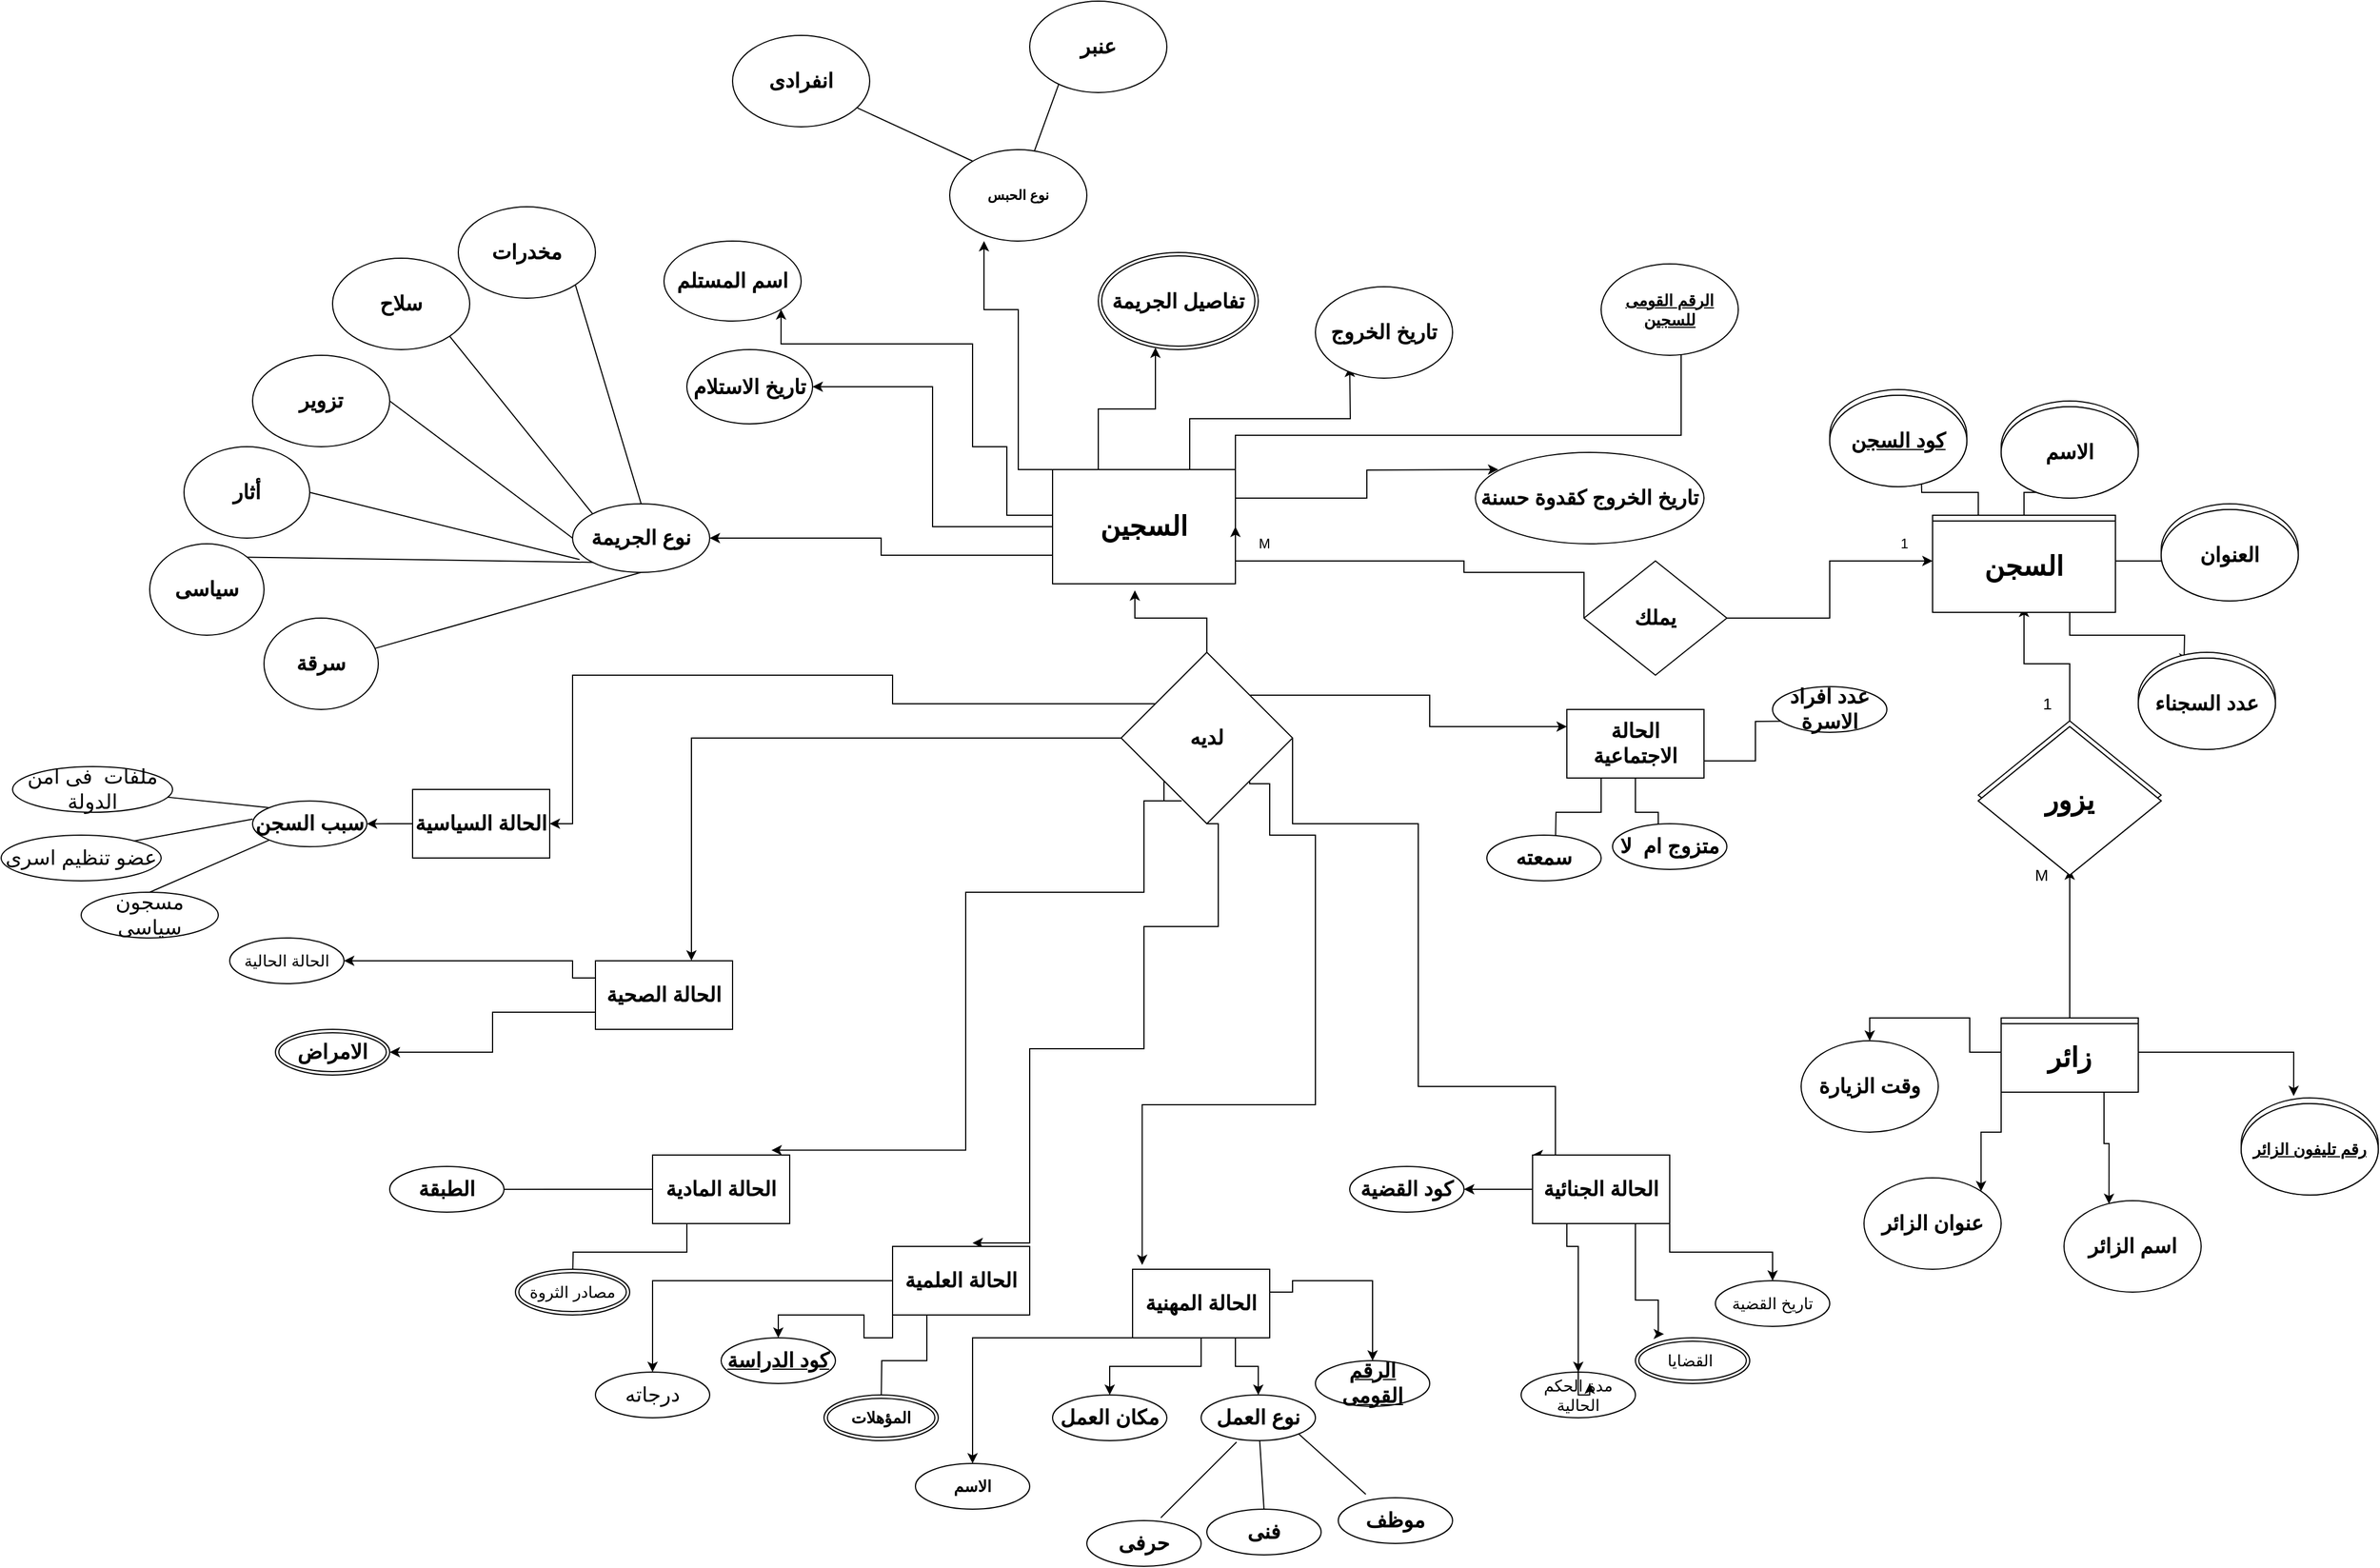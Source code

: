 <mxfile version="20.8.16" type="device" pages="2"><diagram id="WI9lS3Fpu5Z5IzPSVEqa" name="ديزاين مبدأى للمشروع"><mxGraphModel dx="2976" dy="1714" grid="1" gridSize="10" guides="1" tooltips="1" connect="1" arrows="1" fold="1" page="1" pageScale="1" pageWidth="850" pageHeight="1100" math="0" shadow="0"><root><mxCell id="0"/><mxCell id="1" parent="0"/><mxCell id="6csdyCkJaq1qDXCURDzb-39" style="edgeStyle=orthogonalEdgeStyle;rounded=0;orthogonalLoop=1;jettySize=auto;html=1;exitX=0.5;exitY=0;exitDx=0;exitDy=0;" parent="1" source="D81xm5wBuED-OOZ8fbnA-1" edge="1"><mxGeometry relative="1" as="geometry"><mxPoint x="899.857" y="-20" as="targetPoint"/></mxGeometry></mxCell><mxCell id="6csdyCkJaq1qDXCURDzb-41" style="edgeStyle=orthogonalEdgeStyle;rounded=0;orthogonalLoop=1;jettySize=auto;html=1;exitX=1;exitY=0.5;exitDx=0;exitDy=0;" parent="1" source="D81xm5wBuED-OOZ8fbnA-1" edge="1"><mxGeometry relative="1" as="geometry"><mxPoint x="1020" y="60" as="targetPoint"/></mxGeometry></mxCell><mxCell id="6csdyCkJaq1qDXCURDzb-43" style="edgeStyle=orthogonalEdgeStyle;rounded=0;orthogonalLoop=1;jettySize=auto;html=1;exitX=0.75;exitY=1;exitDx=0;exitDy=0;" parent="1" source="D81xm5wBuED-OOZ8fbnA-1" edge="1"><mxGeometry relative="1" as="geometry"><mxPoint x="1020" y="150" as="targetPoint"/></mxGeometry></mxCell><mxCell id="6csdyCkJaq1qDXCURDzb-58" style="edgeStyle=orthogonalEdgeStyle;rounded=0;orthogonalLoop=1;jettySize=auto;html=1;exitX=0.25;exitY=0;exitDx=0;exitDy=0;fontSize=14;" parent="1" source="D81xm5wBuED-OOZ8fbnA-1" edge="1"><mxGeometry relative="1" as="geometry"><mxPoint x="790" y="-20" as="targetPoint"/></mxGeometry></mxCell><mxCell id="D81xm5wBuED-OOZ8fbnA-1" value="&lt;font style=&quot;font-size: 24px;&quot;&gt;&lt;b&gt;السجن&lt;/b&gt;&lt;/font&gt;" style="rounded=0;whiteSpace=wrap;html=1;" parent="1" vertex="1"><mxGeometry x="800" y="20" width="160" height="80" as="geometry"/></mxCell><mxCell id="D81xm5wBuED-OOZ8fbnA-6" style="edgeStyle=orthogonalEdgeStyle;rounded=0;orthogonalLoop=1;jettySize=auto;html=1;exitX=0.5;exitY=0;exitDx=0;exitDy=0;entryX=0.5;entryY=1;entryDx=0;entryDy=0;" parent="1" source="D81xm5wBuED-OOZ8fbnA-2" target="D81xm5wBuED-OOZ8fbnA-4" edge="1"><mxGeometry relative="1" as="geometry"/></mxCell><mxCell id="6csdyCkJaq1qDXCURDzb-46" style="edgeStyle=orthogonalEdgeStyle;rounded=0;orthogonalLoop=1;jettySize=auto;html=1;exitX=0.75;exitY=1;exitDx=0;exitDy=0;entryX=0.328;entryY=0.035;entryDx=0;entryDy=0;entryPerimeter=0;" parent="1" source="D81xm5wBuED-OOZ8fbnA-2" target="6csdyCkJaq1qDXCURDzb-47" edge="1"><mxGeometry relative="1" as="geometry"><mxPoint x="940" y="540" as="targetPoint"/></mxGeometry></mxCell><mxCell id="6csdyCkJaq1qDXCURDzb-49" style="edgeStyle=orthogonalEdgeStyle;rounded=0;orthogonalLoop=1;jettySize=auto;html=1;exitX=0;exitY=1;exitDx=0;exitDy=0;entryX=1;entryY=0;entryDx=0;entryDy=0;" parent="1" source="D81xm5wBuED-OOZ8fbnA-2" target="6csdyCkJaq1qDXCURDzb-48" edge="1"><mxGeometry relative="1" as="geometry"/></mxCell><mxCell id="6csdyCkJaq1qDXCURDzb-50" style="edgeStyle=orthogonalEdgeStyle;rounded=0;orthogonalLoop=1;jettySize=auto;html=1;exitX=1;exitY=0.5;exitDx=0;exitDy=0;entryX=0.383;entryY=-0.02;entryDx=0;entryDy=0;entryPerimeter=0;" parent="1" source="D81xm5wBuED-OOZ8fbnA-2" target="6csdyCkJaq1qDXCURDzb-51" edge="1"><mxGeometry relative="1" as="geometry"><mxPoint x="1120" y="460.333" as="targetPoint"/></mxGeometry></mxCell><mxCell id="6csdyCkJaq1qDXCURDzb-54" style="edgeStyle=orthogonalEdgeStyle;rounded=0;orthogonalLoop=1;jettySize=auto;html=1;exitX=0;exitY=0.5;exitDx=0;exitDy=0;fontSize=14;entryX=0.5;entryY=0;entryDx=0;entryDy=0;" parent="1" source="D81xm5wBuED-OOZ8fbnA-2" target="6csdyCkJaq1qDXCURDzb-55" edge="1"><mxGeometry relative="1" as="geometry"><mxPoint x="740" y="460.333" as="targetPoint"/></mxGeometry></mxCell><mxCell id="D81xm5wBuED-OOZ8fbnA-2" value="&lt;font style=&quot;font-size: 24px;&quot;&gt;&lt;b&gt;زائر&lt;/b&gt;&lt;/font&gt;" style="rounded=0;whiteSpace=wrap;html=1;" parent="1" vertex="1"><mxGeometry x="860" y="460" width="120" height="60" as="geometry"/></mxCell><mxCell id="6csdyCkJaq1qDXCURDzb-12" style="edgeStyle=orthogonalEdgeStyle;rounded=0;orthogonalLoop=1;jettySize=auto;html=1;exitX=0;exitY=0;exitDx=0;exitDy=0;entryX=1;entryY=1;entryDx=0;entryDy=0;" parent="1" source="D81xm5wBuED-OOZ8fbnA-3" target="6csdyCkJaq1qDXCURDzb-9" edge="1"><mxGeometry relative="1" as="geometry"><mxPoint x="-20" y="-40" as="targetPoint"/><Array as="points"><mxPoint x="30" y="20"/><mxPoint x="-10" y="20"/><mxPoint x="-10" y="-40"/><mxPoint x="-40" y="-40"/><mxPoint x="-40" y="-130"/><mxPoint x="-207" y="-130"/></Array></mxGeometry></mxCell><mxCell id="6csdyCkJaq1qDXCURDzb-13" style="edgeStyle=orthogonalEdgeStyle;rounded=0;orthogonalLoop=1;jettySize=auto;html=1;exitX=0;exitY=0;exitDx=0;exitDy=0;" parent="1" source="D81xm5wBuED-OOZ8fbnA-3" edge="1"><mxGeometry relative="1" as="geometry"><mxPoint x="-30" y="-220" as="targetPoint"/><Array as="points"><mxPoint y="-20"/><mxPoint y="-160"/></Array></mxGeometry></mxCell><mxCell id="6csdyCkJaq1qDXCURDzb-14" style="edgeStyle=orthogonalEdgeStyle;rounded=0;orthogonalLoop=1;jettySize=auto;html=1;exitX=0.25;exitY=0;exitDx=0;exitDy=0;" parent="1" source="D81xm5wBuED-OOZ8fbnA-3" target="6csdyCkJaq1qDXCURDzb-36" edge="1"><mxGeometry relative="1" as="geometry"><mxPoint x="60" y="-70" as="targetPoint"/><Array as="points"><mxPoint x="70" y="-73"/><mxPoint x="120" y="-73"/></Array></mxGeometry></mxCell><mxCell id="6csdyCkJaq1qDXCURDzb-15" style="edgeStyle=orthogonalEdgeStyle;rounded=0;orthogonalLoop=1;jettySize=auto;html=1;exitX=0;exitY=0.5;exitDx=0;exitDy=0;entryX=1;entryY=0.5;entryDx=0;entryDy=0;" parent="1" source="D81xm5wBuED-OOZ8fbnA-3" target="6csdyCkJaq1qDXCURDzb-8" edge="1"><mxGeometry relative="1" as="geometry"><mxPoint x="-120" y="29.765" as="targetPoint"/></mxGeometry></mxCell><mxCell id="6csdyCkJaq1qDXCURDzb-16" style="edgeStyle=orthogonalEdgeStyle;rounded=0;orthogonalLoop=1;jettySize=auto;html=1;exitX=0;exitY=0.75;exitDx=0;exitDy=0;" parent="1" source="D81xm5wBuED-OOZ8fbnA-3" target="6csdyCkJaq1qDXCURDzb-7" edge="1"><mxGeometry relative="1" as="geometry"><mxPoint x="-210" y="54.471" as="targetPoint"/></mxGeometry></mxCell><mxCell id="6csdyCkJaq1qDXCURDzb-29" style="edgeStyle=orthogonalEdgeStyle;rounded=0;orthogonalLoop=1;jettySize=auto;html=1;exitX=0.75;exitY=0;exitDx=0;exitDy=0;" parent="1" source="D81xm5wBuED-OOZ8fbnA-3" edge="1"><mxGeometry relative="1" as="geometry"><mxPoint x="290" y="-110" as="targetPoint"/></mxGeometry></mxCell><mxCell id="6csdyCkJaq1qDXCURDzb-37" style="edgeStyle=orthogonalEdgeStyle;rounded=0;orthogonalLoop=1;jettySize=auto;html=1;exitX=1;exitY=0.25;exitDx=0;exitDy=0;" parent="1" source="D81xm5wBuED-OOZ8fbnA-3" edge="1"><mxGeometry relative="1" as="geometry"><mxPoint x="420" y="-20" as="targetPoint"/></mxGeometry></mxCell><mxCell id="6csdyCkJaq1qDXCURDzb-52" style="edgeStyle=orthogonalEdgeStyle;rounded=0;orthogonalLoop=1;jettySize=auto;html=1;exitX=1;exitY=0;exitDx=0;exitDy=0;" parent="1" source="D81xm5wBuED-OOZ8fbnA-3" edge="1"><mxGeometry relative="1" as="geometry"><mxPoint x="580" y="-150" as="targetPoint"/><Array as="points"><mxPoint x="190" y="-50"/><mxPoint x="580" y="-50"/></Array></mxGeometry></mxCell><mxCell id="D81xm5wBuED-OOZ8fbnA-3" value="&lt;font style=&quot;font-size: 24px;&quot;&gt;&lt;b&gt;السجين&lt;/b&gt;&lt;/font&gt;" style="rounded=0;whiteSpace=wrap;html=1;" parent="1" vertex="1"><mxGeometry x="30" y="-20" width="160" height="100" as="geometry"/></mxCell><mxCell id="D81xm5wBuED-OOZ8fbnA-7" style="edgeStyle=orthogonalEdgeStyle;rounded=0;orthogonalLoop=1;jettySize=auto;html=1;exitX=0.5;exitY=0;exitDx=0;exitDy=0;entryX=0.5;entryY=1;entryDx=0;entryDy=0;" parent="1" source="D81xm5wBuED-OOZ8fbnA-4" target="D81xm5wBuED-OOZ8fbnA-1" edge="1"><mxGeometry relative="1" as="geometry"/></mxCell><mxCell id="D81xm5wBuED-OOZ8fbnA-4" value="&lt;font style=&quot;font-size: 24px;&quot;&gt;&lt;b&gt;يزور&lt;/b&gt;&lt;/font&gt;" style="rhombus;whiteSpace=wrap;html=1;" parent="1" vertex="1"><mxGeometry x="840" y="200" width="160" height="130" as="geometry"/></mxCell><mxCell id="D81xm5wBuED-OOZ8fbnA-9" style="edgeStyle=orthogonalEdgeStyle;rounded=0;orthogonalLoop=1;jettySize=auto;html=1;exitX=1;exitY=0.5;exitDx=0;exitDy=0;" parent="1" source="D81xm5wBuED-OOZ8fbnA-5" target="D81xm5wBuED-OOZ8fbnA-1" edge="1"><mxGeometry relative="1" as="geometry"/></mxCell><mxCell id="D81xm5wBuED-OOZ8fbnA-10" style="edgeStyle=orthogonalEdgeStyle;rounded=0;orthogonalLoop=1;jettySize=auto;html=1;exitX=0;exitY=0.5;exitDx=0;exitDy=0;entryX=1;entryY=0.5;entryDx=0;entryDy=0;" parent="1" source="D81xm5wBuED-OOZ8fbnA-5" target="D81xm5wBuED-OOZ8fbnA-3" edge="1"><mxGeometry relative="1" as="geometry"><Array as="points"><mxPoint x="390" y="70"/><mxPoint x="390" y="60"/></Array></mxGeometry></mxCell><mxCell id="D81xm5wBuED-OOZ8fbnA-5" value="&lt;font style=&quot;font-size: 18px;&quot;&gt;&lt;b&gt;يملك&lt;/b&gt;&lt;/font&gt;" style="rhombus;whiteSpace=wrap;html=1;" parent="1" vertex="1"><mxGeometry x="495" y="60" width="125" height="100" as="geometry"/></mxCell><mxCell id="D81xm5wBuED-OOZ8fbnA-18" style="edgeStyle=orthogonalEdgeStyle;rounded=0;orthogonalLoop=1;jettySize=auto;html=1;exitX=0.5;exitY=0;exitDx=0;exitDy=0;entryX=0.45;entryY=1.057;entryDx=0;entryDy=0;entryPerimeter=0;" parent="1" source="D81xm5wBuED-OOZ8fbnA-8" target="D81xm5wBuED-OOZ8fbnA-3" edge="1"><mxGeometry relative="1" as="geometry"/></mxCell><mxCell id="D81xm5wBuED-OOZ8fbnA-19" style="edgeStyle=orthogonalEdgeStyle;rounded=0;orthogonalLoop=1;jettySize=auto;html=1;exitX=1;exitY=0;exitDx=0;exitDy=0;entryX=0;entryY=0.25;entryDx=0;entryDy=0;" parent="1" source="D81xm5wBuED-OOZ8fbnA-8" target="D81xm5wBuED-OOZ8fbnA-13" edge="1"><mxGeometry relative="1" as="geometry"/></mxCell><mxCell id="D81xm5wBuED-OOZ8fbnA-20" style="edgeStyle=orthogonalEdgeStyle;rounded=0;orthogonalLoop=1;jettySize=auto;html=1;exitX=1;exitY=0.5;exitDx=0;exitDy=0;entryX=0;entryY=0;entryDx=0;entryDy=0;" parent="1" source="D81xm5wBuED-OOZ8fbnA-8" target="D81xm5wBuED-OOZ8fbnA-11" edge="1"><mxGeometry relative="1" as="geometry"><Array as="points"><mxPoint x="240" y="290"/><mxPoint x="350" y="290"/><mxPoint x="350" y="520"/><mxPoint x="470" y="520"/><mxPoint x="470" y="580"/></Array></mxGeometry></mxCell><mxCell id="D81xm5wBuED-OOZ8fbnA-21" style="edgeStyle=orthogonalEdgeStyle;rounded=0;orthogonalLoop=1;jettySize=auto;html=1;exitX=1;exitY=1;exitDx=0;exitDy=0;entryX=0.07;entryY=-0.063;entryDx=0;entryDy=0;entryPerimeter=0;" parent="1" source="D81xm5wBuED-OOZ8fbnA-8" target="D81xm5wBuED-OOZ8fbnA-12" edge="1"><mxGeometry relative="1" as="geometry"><Array as="points"><mxPoint x="220" y="255"/><mxPoint x="220" y="300"/><mxPoint x="260" y="300"/><mxPoint x="260" y="536"/></Array></mxGeometry></mxCell><mxCell id="D81xm5wBuED-OOZ8fbnA-22" style="edgeStyle=orthogonalEdgeStyle;rounded=0;orthogonalLoop=1;jettySize=auto;html=1;exitX=0.5;exitY=1;exitDx=0;exitDy=0;entryX=0.583;entryY=-0.05;entryDx=0;entryDy=0;entryPerimeter=0;" parent="1" source="D81xm5wBuED-OOZ8fbnA-8" target="D81xm5wBuED-OOZ8fbnA-17" edge="1"><mxGeometry relative="1" as="geometry"><Array as="points"><mxPoint x="175" y="380"/><mxPoint x="110" y="380"/><mxPoint x="110" y="487"/><mxPoint x="10" y="487"/><mxPoint x="10" y="657"/></Array></mxGeometry></mxCell><mxCell id="D81xm5wBuED-OOZ8fbnA-23" style="edgeStyle=orthogonalEdgeStyle;rounded=0;orthogonalLoop=1;jettySize=auto;html=1;exitX=0;exitY=1;exitDx=0;exitDy=0;entryX=0.867;entryY=-0.07;entryDx=0;entryDy=0;entryPerimeter=0;" parent="1" source="D81xm5wBuED-OOZ8fbnA-8" target="D81xm5wBuED-OOZ8fbnA-14" edge="1"><mxGeometry relative="1" as="geometry"><Array as="points"><mxPoint x="143" y="270"/><mxPoint x="110" y="270"/><mxPoint x="110" y="350"/><mxPoint x="-46" y="350"/><mxPoint x="-46" y="506"/></Array></mxGeometry></mxCell><mxCell id="D81xm5wBuED-OOZ8fbnA-24" style="edgeStyle=orthogonalEdgeStyle;rounded=0;orthogonalLoop=1;jettySize=auto;html=1;exitX=0;exitY=0.5;exitDx=0;exitDy=0;entryX=0.7;entryY=-0.003;entryDx=0;entryDy=0;entryPerimeter=0;" parent="1" source="D81xm5wBuED-OOZ8fbnA-8" target="D81xm5wBuED-OOZ8fbnA-15" edge="1"><mxGeometry relative="1" as="geometry"/></mxCell><mxCell id="6csdyCkJaq1qDXCURDzb-45" style="edgeStyle=orthogonalEdgeStyle;rounded=0;orthogonalLoop=1;jettySize=auto;html=1;exitX=0;exitY=0;exitDx=0;exitDy=0;" parent="1" source="D81xm5wBuED-OOZ8fbnA-8" target="D81xm5wBuED-OOZ8fbnA-16" edge="1"><mxGeometry relative="1" as="geometry"><Array as="points"><mxPoint x="-110" y="185"/><mxPoint x="-110" y="160"/><mxPoint x="-390" y="160"/></Array></mxGeometry></mxCell><mxCell id="D81xm5wBuED-OOZ8fbnA-8" value="&lt;b&gt;&lt;font style=&quot;font-size: 18px;&quot;&gt;لديه&lt;/font&gt;&lt;/b&gt;" style="rhombus;whiteSpace=wrap;html=1;" parent="1" vertex="1"><mxGeometry x="90" y="140" width="150" height="150" as="geometry"/></mxCell><mxCell id="6csdyCkJaq1qDXCURDzb-73" style="edgeStyle=orthogonalEdgeStyle;rounded=0;orthogonalLoop=1;jettySize=auto;html=1;exitX=0.5;exitY=1;exitDx=0;exitDy=0;fontSize=14;entryX=0.25;entryY=-0.082;entryDx=0;entryDy=0;entryPerimeter=0;" parent="1" source="D81xm5wBuED-OOZ8fbnA-11" target="6csdyCkJaq1qDXCURDzb-75" edge="1"><mxGeometry relative="1" as="geometry"><mxPoint x="480" y="700" as="targetPoint"/><Array as="points"><mxPoint x="540" y="640"/><mxPoint x="540" y="707"/><mxPoint x="560" y="707"/><mxPoint x="560" y="737"/></Array></mxGeometry></mxCell><mxCell id="6csdyCkJaq1qDXCURDzb-76" style="edgeStyle=orthogonalEdgeStyle;rounded=0;orthogonalLoop=1;jettySize=auto;html=1;exitX=1;exitY=1;exitDx=0;exitDy=0;fontSize=14;" parent="1" source="D81xm5wBuED-OOZ8fbnA-11" target="6csdyCkJaq1qDXCURDzb-77" edge="1"><mxGeometry relative="1" as="geometry"><mxPoint x="580" y="740" as="targetPoint"/></mxGeometry></mxCell><mxCell id="6csdyCkJaq1qDXCURDzb-78" style="edgeStyle=orthogonalEdgeStyle;rounded=0;orthogonalLoop=1;jettySize=auto;html=1;exitX=0.25;exitY=1;exitDx=0;exitDy=0;fontSize=14;" parent="1" source="D81xm5wBuED-OOZ8fbnA-11" target="6csdyCkJaq1qDXCURDzb-79" edge="1"><mxGeometry relative="1" as="geometry"><mxPoint x="340" y="740" as="targetPoint"/><Array as="points"><mxPoint x="480" y="660"/><mxPoint x="490" y="660"/><mxPoint x="490" y="790"/></Array></mxGeometry></mxCell><mxCell id="6csdyCkJaq1qDXCURDzb-118" style="edgeStyle=orthogonalEdgeStyle;rounded=0;orthogonalLoop=1;jettySize=auto;html=1;exitX=0;exitY=0.5;exitDx=0;exitDy=0;fontSize=18;" parent="1" source="D81xm5wBuED-OOZ8fbnA-11" target="6csdyCkJaq1qDXCURDzb-119" edge="1"><mxGeometry relative="1" as="geometry"><mxPoint x="400" y="609.765" as="targetPoint"/></mxGeometry></mxCell><mxCell id="D81xm5wBuED-OOZ8fbnA-11" value="&lt;b&gt;&lt;font style=&quot;font-size: 18px;&quot;&gt;الحالة الجنائية&lt;/font&gt;&lt;/b&gt;" style="rounded=0;whiteSpace=wrap;html=1;" parent="1" vertex="1"><mxGeometry x="450" y="580" width="120" height="60" as="geometry"/></mxCell><mxCell id="6csdyCkJaq1qDXCURDzb-88" style="edgeStyle=orthogonalEdgeStyle;rounded=0;orthogonalLoop=1;jettySize=auto;html=1;exitX=0.75;exitY=1;exitDx=0;exitDy=0;fontSize=14;" parent="1" source="D81xm5wBuED-OOZ8fbnA-12" target="6csdyCkJaq1qDXCURDzb-89" edge="1"><mxGeometry relative="1" as="geometry"><mxPoint x="180" y="780" as="targetPoint"/></mxGeometry></mxCell><mxCell id="6csdyCkJaq1qDXCURDzb-99" style="edgeStyle=orthogonalEdgeStyle;rounded=0;orthogonalLoop=1;jettySize=auto;html=1;exitX=0.5;exitY=1;exitDx=0;exitDy=0;fontSize=14;" parent="1" source="D81xm5wBuED-OOZ8fbnA-12" target="6csdyCkJaq1qDXCURDzb-100" edge="1"><mxGeometry relative="1" as="geometry"><mxPoint x="80" y="810" as="targetPoint"/></mxGeometry></mxCell><mxCell id="6csdyCkJaq1qDXCURDzb-101" style="edgeStyle=orthogonalEdgeStyle;rounded=0;orthogonalLoop=1;jettySize=auto;html=1;exitX=0;exitY=0.5;exitDx=0;exitDy=0;fontSize=14;entryX=0.5;entryY=0;entryDx=0;entryDy=0;" parent="1" source="D81xm5wBuED-OOZ8fbnA-12" target="6csdyCkJaq1qDXCURDzb-102" edge="1"><mxGeometry relative="1" as="geometry"><mxPoint x="-40" y="840" as="targetPoint"/><Array as="points"><mxPoint x="100" y="740"/><mxPoint x="-40" y="740"/></Array></mxGeometry></mxCell><mxCell id="6csdyCkJaq1qDXCURDzb-106" style="edgeStyle=orthogonalEdgeStyle;rounded=0;orthogonalLoop=1;jettySize=auto;html=1;exitX=0.75;exitY=0;exitDx=0;exitDy=0;fontSize=14;" parent="1" source="D81xm5wBuED-OOZ8fbnA-12" target="6csdyCkJaq1qDXCURDzb-107" edge="1"><mxGeometry relative="1" as="geometry"><mxPoint x="280" y="710" as="targetPoint"/><Array as="points"><mxPoint x="190" y="700"/><mxPoint x="240" y="700"/><mxPoint x="240" y="690"/></Array></mxGeometry></mxCell><mxCell id="D81xm5wBuED-OOZ8fbnA-12" value="&lt;b&gt;&lt;font style=&quot;font-size: 18px;&quot;&gt;الحالة المهنية&lt;/font&gt;&lt;/b&gt;" style="rounded=0;whiteSpace=wrap;html=1;" parent="1" vertex="1"><mxGeometry x="100" y="680" width="120" height="60" as="geometry"/></mxCell><mxCell id="6csdyCkJaq1qDXCURDzb-64" style="edgeStyle=orthogonalEdgeStyle;rounded=0;orthogonalLoop=1;jettySize=auto;html=1;exitX=0.5;exitY=1;exitDx=0;exitDy=0;fontSize=14;" parent="1" source="D81xm5wBuED-OOZ8fbnA-13" edge="1"><mxGeometry relative="1" as="geometry"><mxPoint x="560" y="300" as="targetPoint"/><Array as="points"><mxPoint x="540" y="280"/></Array></mxGeometry></mxCell><mxCell id="6csdyCkJaq1qDXCURDzb-65" style="edgeStyle=orthogonalEdgeStyle;rounded=0;orthogonalLoop=1;jettySize=auto;html=1;exitX=1;exitY=0.75;exitDx=0;exitDy=0;fontSize=14;" parent="1" source="D81xm5wBuED-OOZ8fbnA-13" edge="1"><mxGeometry relative="1" as="geometry"><mxPoint x="690" y="200" as="targetPoint"/></mxGeometry></mxCell><mxCell id="6csdyCkJaq1qDXCURDzb-71" style="edgeStyle=orthogonalEdgeStyle;rounded=0;orthogonalLoop=1;jettySize=auto;html=1;exitX=0.25;exitY=1;exitDx=0;exitDy=0;fontSize=14;" parent="1" source="D81xm5wBuED-OOZ8fbnA-13" edge="1"><mxGeometry relative="1" as="geometry"><mxPoint x="470" y="310" as="targetPoint"/></mxGeometry></mxCell><mxCell id="D81xm5wBuED-OOZ8fbnA-13" value="&lt;b&gt;&lt;font style=&quot;font-size: 18px;&quot;&gt;الحالة الاجتماعية&lt;/font&gt;&lt;/b&gt;" style="rounded=0;whiteSpace=wrap;html=1;" parent="1" vertex="1"><mxGeometry x="480" y="190" width="120" height="60" as="geometry"/></mxCell><mxCell id="6csdyCkJaq1qDXCURDzb-80" style="edgeStyle=orthogonalEdgeStyle;rounded=0;orthogonalLoop=1;jettySize=auto;html=1;exitX=0;exitY=0.5;exitDx=0;exitDy=0;fontSize=14;" parent="1" source="D81xm5wBuED-OOZ8fbnA-14" edge="1"><mxGeometry relative="1" as="geometry"><mxPoint x="-490" y="610.143" as="targetPoint"/></mxGeometry></mxCell><mxCell id="6csdyCkJaq1qDXCURDzb-81" style="edgeStyle=orthogonalEdgeStyle;rounded=0;orthogonalLoop=1;jettySize=auto;html=1;exitX=0.25;exitY=1;exitDx=0;exitDy=0;fontSize=14;" parent="1" source="D81xm5wBuED-OOZ8fbnA-14" edge="1"><mxGeometry relative="1" as="geometry"><mxPoint x="-390" y="690" as="targetPoint"/></mxGeometry></mxCell><mxCell id="D81xm5wBuED-OOZ8fbnA-14" value="&lt;font style=&quot;font-size: 18px;&quot;&gt;&lt;b&gt;الحالة المادية&lt;/b&gt;&lt;/font&gt;" style="rounded=0;whiteSpace=wrap;html=1;" parent="1" vertex="1"><mxGeometry x="-320" y="580" width="120" height="60" as="geometry"/></mxCell><mxCell id="6csdyCkJaq1qDXCURDzb-59" style="edgeStyle=orthogonalEdgeStyle;rounded=0;orthogonalLoop=1;jettySize=auto;html=1;exitX=0;exitY=0.25;exitDx=0;exitDy=0;fontSize=14;entryX=1;entryY=0.5;entryDx=0;entryDy=0;" parent="1" source="D81xm5wBuED-OOZ8fbnA-15" target="6csdyCkJaq1qDXCURDzb-62" edge="1"><mxGeometry relative="1" as="geometry"><mxPoint x="-410" y="420" as="targetPoint"/><Array as="points"><mxPoint x="-390" y="425"/><mxPoint x="-390" y="410"/></Array></mxGeometry></mxCell><mxCell id="6csdyCkJaq1qDXCURDzb-67" style="edgeStyle=orthogonalEdgeStyle;rounded=0;orthogonalLoop=1;jettySize=auto;html=1;exitX=0;exitY=0.75;exitDx=0;exitDy=0;entryX=1;entryY=0.5;entryDx=0;entryDy=0;fontSize=14;" parent="1" source="D81xm5wBuED-OOZ8fbnA-15" target="6csdyCkJaq1qDXCURDzb-63" edge="1"><mxGeometry relative="1" as="geometry"/></mxCell><mxCell id="D81xm5wBuED-OOZ8fbnA-15" value="&lt;font style=&quot;font-size: 18px;&quot;&gt;&lt;b&gt;الحالة الصحية&lt;/b&gt;&lt;/font&gt;" style="rounded=0;whiteSpace=wrap;html=1;" parent="1" vertex="1"><mxGeometry x="-370" y="410" width="120" height="60" as="geometry"/></mxCell><mxCell id="6csdyCkJaq1qDXCURDzb-109" style="edgeStyle=orthogonalEdgeStyle;rounded=0;orthogonalLoop=1;jettySize=auto;html=1;exitX=0;exitY=0.5;exitDx=0;exitDy=0;fontSize=18;" parent="1" source="D81xm5wBuED-OOZ8fbnA-16" target="6csdyCkJaq1qDXCURDzb-110" edge="1"><mxGeometry relative="1" as="geometry"><mxPoint x="-620" y="290.143" as="targetPoint"/></mxGeometry></mxCell><mxCell id="D81xm5wBuED-OOZ8fbnA-16" value="&lt;b&gt;&lt;font style=&quot;font-size: 18px;&quot;&gt;الحالة السياسية&lt;/font&gt;&lt;/b&gt;" style="rounded=0;whiteSpace=wrap;html=1;" parent="1" vertex="1"><mxGeometry x="-530" y="260" width="120" height="60" as="geometry"/></mxCell><mxCell id="6csdyCkJaq1qDXCURDzb-85" style="edgeStyle=orthogonalEdgeStyle;rounded=0;orthogonalLoop=1;jettySize=auto;html=1;exitX=0.25;exitY=1;exitDx=0;exitDy=0;fontSize=14;" parent="1" source="D81xm5wBuED-OOZ8fbnA-17" edge="1"><mxGeometry relative="1" as="geometry"><mxPoint x="-120" y="800" as="targetPoint"/></mxGeometry></mxCell><mxCell id="6csdyCkJaq1qDXCURDzb-121" style="edgeStyle=orthogonalEdgeStyle;rounded=0;orthogonalLoop=1;jettySize=auto;html=1;exitX=0;exitY=0.5;exitDx=0;exitDy=0;fontSize=18;" parent="1" source="D81xm5wBuED-OOZ8fbnA-17" target="6csdyCkJaq1qDXCURDzb-122" edge="1"><mxGeometry relative="1" as="geometry"><mxPoint x="-220" y="750" as="targetPoint"/></mxGeometry></mxCell><mxCell id="6csdyCkJaq1qDXCURDzb-123" style="edgeStyle=orthogonalEdgeStyle;rounded=0;orthogonalLoop=1;jettySize=auto;html=1;exitX=0;exitY=1;exitDx=0;exitDy=0;fontSize=18;" parent="1" source="D81xm5wBuED-OOZ8fbnA-17" target="6csdyCkJaq1qDXCURDzb-124" edge="1"><mxGeometry relative="1" as="geometry"><mxPoint x="-210" y="760" as="targetPoint"/></mxGeometry></mxCell><mxCell id="D81xm5wBuED-OOZ8fbnA-17" value="&lt;b&gt;&lt;font style=&quot;font-size: 18px;&quot;&gt;الحالة العلمية&lt;/font&gt;&lt;/b&gt;" style="rounded=0;whiteSpace=wrap;html=1;" parent="1" vertex="1"><mxGeometry x="-110" y="660" width="120" height="60" as="geometry"/></mxCell><mxCell id="D81xm5wBuED-OOZ8fbnA-27" value="1" style="text;html=1;align=center;verticalAlign=middle;resizable=0;points=[];autosize=1;strokeColor=none;fillColor=none;" parent="1" vertex="1"><mxGeometry x="760" y="30" width="30" height="30" as="geometry"/></mxCell><mxCell id="D81xm5wBuED-OOZ8fbnA-28" value="M" style="text;html=1;align=center;verticalAlign=middle;resizable=0;points=[];autosize=1;strokeColor=none;fillColor=none;" parent="1" vertex="1"><mxGeometry x="200" y="30" width="30" height="30" as="geometry"/></mxCell><mxCell id="6csdyCkJaq1qDXCURDzb-3" value="&lt;font style=&quot;font-size: 18px;&quot;&gt;&lt;b&gt;أثار&lt;/b&gt;&lt;/font&gt;" style="ellipse;whiteSpace=wrap;html=1;" parent="1" vertex="1"><mxGeometry x="-730" y="-40" width="110" height="80" as="geometry"/></mxCell><mxCell id="6csdyCkJaq1qDXCURDzb-4" value="&lt;font style=&quot;font-size: 18px;&quot;&gt;&lt;b&gt;تزوير&lt;/b&gt;&lt;/font&gt;" style="ellipse;whiteSpace=wrap;html=1;" parent="1" vertex="1"><mxGeometry x="-670" y="-120" width="120" height="80" as="geometry"/></mxCell><mxCell id="6csdyCkJaq1qDXCURDzb-5" value="&lt;font style=&quot;font-size: 18px;&quot;&gt;&lt;b&gt;سلاح&lt;/b&gt;&lt;/font&gt;" style="ellipse;whiteSpace=wrap;html=1;" parent="1" vertex="1"><mxGeometry x="-600" y="-205" width="120" height="80" as="geometry"/></mxCell><mxCell id="6csdyCkJaq1qDXCURDzb-6" value="&lt;b&gt;&lt;font style=&quot;font-size: 18px;&quot;&gt;مخدرات&lt;/font&gt;&lt;/b&gt;" style="ellipse;whiteSpace=wrap;html=1;" parent="1" vertex="1"><mxGeometry x="-490" y="-250" width="120" height="80" as="geometry"/></mxCell><mxCell id="6csdyCkJaq1qDXCURDzb-7" value="&lt;font style=&quot;font-size: 18px;&quot;&gt;&lt;b&gt;نوع الجريمة&lt;/b&gt;&lt;/font&gt;" style="ellipse;whiteSpace=wrap;html=1;" parent="1" vertex="1"><mxGeometry x="-390" y="10" width="120" height="60" as="geometry"/></mxCell><mxCell id="6csdyCkJaq1qDXCURDzb-8" value="&lt;b&gt;&lt;font style=&quot;font-size: 18px;&quot;&gt;تاريخ الاستلام&lt;/font&gt;&lt;/b&gt;" style="ellipse;whiteSpace=wrap;html=1;" parent="1" vertex="1"><mxGeometry x="-290" y="-125" width="110" height="65" as="geometry"/></mxCell><mxCell id="6csdyCkJaq1qDXCURDzb-9" value="&lt;font style=&quot;font-size: 18px;&quot;&gt;&lt;b&gt;اسم المستلم&lt;/b&gt;&lt;/font&gt;" style="ellipse;whiteSpace=wrap;html=1;" parent="1" vertex="1"><mxGeometry x="-310" y="-220" width="120" height="70" as="geometry"/></mxCell><mxCell id="6csdyCkJaq1qDXCURDzb-10" value="&lt;b&gt;&lt;font style=&quot;font-size: 18px;&quot;&gt;سرقة&lt;/font&gt;&lt;/b&gt;" style="ellipse;whiteSpace=wrap;html=1;" parent="1" vertex="1"><mxGeometry x="-660" y="110" width="100" height="80" as="geometry"/></mxCell><mxCell id="6csdyCkJaq1qDXCURDzb-11" value="&lt;font style=&quot;font-size: 18px;&quot;&gt;&lt;b&gt;سياسى&lt;/b&gt;&lt;/font&gt;" style="ellipse;whiteSpace=wrap;html=1;" parent="1" vertex="1"><mxGeometry x="-760" y="45" width="100" height="80" as="geometry"/></mxCell><mxCell id="6csdyCkJaq1qDXCURDzb-21" value="" style="endArrow=none;html=1;rounded=0;exitX=1;exitY=0.5;exitDx=0;exitDy=0;entryX=0.051;entryY=0.812;entryDx=0;entryDy=0;entryPerimeter=0;" parent="1" source="6csdyCkJaq1qDXCURDzb-3" target="6csdyCkJaq1qDXCURDzb-7" edge="1"><mxGeometry width="50" height="50" relative="1" as="geometry"><mxPoint x="-450" y="100" as="sourcePoint"/><mxPoint x="-310" y="60" as="targetPoint"/></mxGeometry></mxCell><mxCell id="6csdyCkJaq1qDXCURDzb-22" value="" style="endArrow=none;html=1;rounded=0;entryX=0;entryY=0.5;entryDx=0;entryDy=0;exitX=1;exitY=0.5;exitDx=0;exitDy=0;" parent="1" source="6csdyCkJaq1qDXCURDzb-4" target="6csdyCkJaq1qDXCURDzb-7" edge="1"><mxGeometry width="50" height="50" relative="1" as="geometry"><mxPoint x="-460" y="20" as="sourcePoint"/><mxPoint x="-308" y="70" as="targetPoint"/></mxGeometry></mxCell><mxCell id="6csdyCkJaq1qDXCURDzb-23" value="" style="endArrow=none;html=1;rounded=0;entryX=0;entryY=1;entryDx=0;entryDy=0;exitX=1;exitY=0;exitDx=0;exitDy=0;" parent="1" source="6csdyCkJaq1qDXCURDzb-11" target="6csdyCkJaq1qDXCURDzb-7" edge="1"><mxGeometry width="50" height="50" relative="1" as="geometry"><mxPoint x="-410" y="170" as="sourcePoint"/><mxPoint x="-298.08" y="84.34" as="targetPoint"/></mxGeometry></mxCell><mxCell id="6csdyCkJaq1qDXCURDzb-24" value="" style="endArrow=none;html=1;rounded=0;entryX=0;entryY=0;entryDx=0;entryDy=0;exitX=1;exitY=1;exitDx=0;exitDy=0;" parent="1" source="6csdyCkJaq1qDXCURDzb-5" target="6csdyCkJaq1qDXCURDzb-7" edge="1"><mxGeometry width="50" height="50" relative="1" as="geometry"><mxPoint x="-400" y="-30" as="sourcePoint"/><mxPoint x="-290" y="100" as="targetPoint"/></mxGeometry></mxCell><mxCell id="6csdyCkJaq1qDXCURDzb-25" value="" style="endArrow=none;html=1;rounded=0;entryX=0.5;entryY=0;entryDx=0;entryDy=0;exitX=1;exitY=1;exitDx=0;exitDy=0;" parent="1" source="6csdyCkJaq1qDXCURDzb-6" target="6csdyCkJaq1qDXCURDzb-7" edge="1"><mxGeometry width="50" height="50" relative="1" as="geometry"><mxPoint x="-420" y="-100" as="sourcePoint"/><mxPoint x="-278.08" y="104.34" as="targetPoint"/></mxGeometry></mxCell><mxCell id="6csdyCkJaq1qDXCURDzb-26" value="" style="endArrow=none;html=1;rounded=0;entryX=0.5;entryY=1;entryDx=0;entryDy=0;" parent="1" source="6csdyCkJaq1qDXCURDzb-10" target="6csdyCkJaq1qDXCURDzb-7" edge="1"><mxGeometry width="50" height="50" relative="1" as="geometry"><mxPoint x="-350" y="180" as="sourcePoint"/><mxPoint x="-268.08" y="114.34" as="targetPoint"/></mxGeometry></mxCell><mxCell id="6csdyCkJaq1qDXCURDzb-28" value="&lt;b&gt;نوع الحبس&lt;/b&gt;" style="ellipse;whiteSpace=wrap;html=1;" parent="1" vertex="1"><mxGeometry x="-60" y="-300" width="120" height="80" as="geometry"/></mxCell><mxCell id="6csdyCkJaq1qDXCURDzb-30" value="&lt;font style=&quot;font-size: 18px;&quot;&gt;&lt;b&gt;تاريخ الخروج&lt;/b&gt;&lt;/font&gt;" style="ellipse;whiteSpace=wrap;html=1;" parent="1" vertex="1"><mxGeometry x="260" y="-180" width="120" height="80" as="geometry"/></mxCell><mxCell id="6csdyCkJaq1qDXCURDzb-31" value="" style="endArrow=none;html=1;rounded=0;" parent="1" edge="1"><mxGeometry width="50" height="50" relative="1" as="geometry"><mxPoint x="-170" y="-350" as="sourcePoint"/><mxPoint x="-40" y="-290" as="targetPoint"/></mxGeometry></mxCell><mxCell id="6csdyCkJaq1qDXCURDzb-32" value="" style="endArrow=none;html=1;rounded=0;" parent="1" target="6csdyCkJaq1qDXCURDzb-28" edge="1"><mxGeometry width="50" height="50" relative="1" as="geometry"><mxPoint x="40" y="-370" as="sourcePoint"/><mxPoint x="-28.72" y="-280.96" as="targetPoint"/></mxGeometry></mxCell><mxCell id="6csdyCkJaq1qDXCURDzb-33" value="&lt;font style=&quot;font-size: 18px;&quot;&gt;&lt;b&gt;عنبر&lt;/b&gt;&lt;/font&gt;" style="ellipse;whiteSpace=wrap;html=1;" parent="1" vertex="1"><mxGeometry x="10" y="-430" width="120" height="80" as="geometry"/></mxCell><mxCell id="6csdyCkJaq1qDXCURDzb-34" value="&lt;font style=&quot;font-size: 18px;&quot;&gt;&lt;b&gt;انفرادى&lt;/b&gt;&lt;/font&gt;" style="ellipse;whiteSpace=wrap;html=1;" parent="1" vertex="1"><mxGeometry x="-250" y="-400" width="120" height="80" as="geometry"/></mxCell><mxCell id="6csdyCkJaq1qDXCURDzb-36" value="&lt;font style=&quot;font-size: 18px;&quot;&gt;&lt;b&gt;تفاصيل الجريمة&lt;/b&gt;&lt;/font&gt;" style="ellipse;shape=doubleEllipse;margin=3;whiteSpace=wrap;html=1;align=center;" parent="1" vertex="1"><mxGeometry x="70" y="-210" width="140" height="85" as="geometry"/></mxCell><mxCell id="6csdyCkJaq1qDXCURDzb-38" value="&lt;b&gt;&lt;font style=&quot;font-size: 18px;&quot;&gt;تاريخ الخروج كقدوة حسنة&lt;/font&gt;&lt;/b&gt;" style="ellipse;whiteSpace=wrap;html=1;" parent="1" vertex="1"><mxGeometry x="400" y="-35" width="200" height="80" as="geometry"/></mxCell><mxCell id="6csdyCkJaq1qDXCURDzb-40" value="&lt;font style=&quot;font-size: 18px;&quot;&gt;&lt;b&gt;الاسم&lt;/b&gt;&lt;/font&gt;" style="ellipse;whiteSpace=wrap;html=1;" parent="1" vertex="1"><mxGeometry x="860" y="-80" width="120" height="80" as="geometry"/></mxCell><mxCell id="6csdyCkJaq1qDXCURDzb-42" value="&lt;b&gt;&lt;font style=&quot;font-size: 18px;&quot;&gt;العنوان&lt;/font&gt;&lt;/b&gt;" style="ellipse;whiteSpace=wrap;html=1;" parent="1" vertex="1"><mxGeometry x="1000" y="10" width="120" height="80" as="geometry"/></mxCell><mxCell id="6csdyCkJaq1qDXCURDzb-44" value="&lt;b&gt;&lt;font style=&quot;font-size: 18px;&quot;&gt;عدد السجناء&lt;/font&gt;&lt;/b&gt;" style="ellipse;whiteSpace=wrap;html=1;" parent="1" vertex="1"><mxGeometry x="980" y="140" width="120" height="80" as="geometry"/></mxCell><mxCell id="6csdyCkJaq1qDXCURDzb-47" value="&lt;b&gt;&lt;font style=&quot;font-size: 18px;&quot;&gt;اسم الزائر&lt;/font&gt;&lt;/b&gt;" style="ellipse;whiteSpace=wrap;html=1;" parent="1" vertex="1"><mxGeometry x="915" y="620" width="120" height="80" as="geometry"/></mxCell><mxCell id="6csdyCkJaq1qDXCURDzb-48" value="&lt;font style=&quot;font-size: 18px;&quot;&gt;&lt;b&gt;عنوان الزائر&lt;/b&gt;&lt;/font&gt;" style="ellipse;whiteSpace=wrap;html=1;" parent="1" vertex="1"><mxGeometry x="740" y="600" width="120" height="80" as="geometry"/></mxCell><mxCell id="6csdyCkJaq1qDXCURDzb-51" value="&lt;b&gt;&lt;u&gt;&lt;font style=&quot;font-size: 14px;&quot;&gt;رقم تليفون الزائر&lt;/font&gt;&lt;/u&gt;&lt;/b&gt;" style="ellipse;whiteSpace=wrap;html=1;" parent="1" vertex="1"><mxGeometry x="1070" y="530" width="120" height="80" as="geometry"/></mxCell><mxCell id="6csdyCkJaq1qDXCURDzb-53" value="&lt;u&gt;&lt;b&gt;&lt;font style=&quot;font-size: 14px;&quot;&gt;الرقم القومى للسجين&lt;/font&gt;&lt;/b&gt;&lt;/u&gt;" style="ellipse;whiteSpace=wrap;html=1;" parent="1" vertex="1"><mxGeometry x="510" y="-200" width="120" height="80" as="geometry"/></mxCell><mxCell id="6csdyCkJaq1qDXCURDzb-55" value="&lt;b&gt;&lt;font style=&quot;font-size: 18px;&quot;&gt;وقت الزيارة&lt;/font&gt;&lt;/b&gt;" style="ellipse;whiteSpace=wrap;html=1;" parent="1" vertex="1"><mxGeometry x="685" y="480" width="120" height="80" as="geometry"/></mxCell><mxCell id="6csdyCkJaq1qDXCURDzb-56" value="M" style="text;html=1;align=center;verticalAlign=middle;resizable=0;points=[];autosize=1;strokeColor=none;fillColor=none;fontSize=14;" parent="1" vertex="1"><mxGeometry x="875" y="320" width="40" height="30" as="geometry"/></mxCell><mxCell id="6csdyCkJaq1qDXCURDzb-57" value="1" style="text;html=1;align=center;verticalAlign=middle;resizable=0;points=[];autosize=1;strokeColor=none;fillColor=none;fontSize=14;" parent="1" vertex="1"><mxGeometry x="885" y="170" width="30" height="30" as="geometry"/></mxCell><mxCell id="6csdyCkJaq1qDXCURDzb-62" value="الحالة الحالية" style="ellipse;whiteSpace=wrap;html=1;align=center;fontSize=14;" parent="1" vertex="1"><mxGeometry x="-690" y="390" width="100" height="40" as="geometry"/></mxCell><mxCell id="6csdyCkJaq1qDXCURDzb-63" value="&lt;font style=&quot;font-size: 18px;&quot;&gt;&lt;b&gt;الامراض&lt;/b&gt;&lt;/font&gt;" style="ellipse;shape=doubleEllipse;margin=3;whiteSpace=wrap;html=1;align=center;fontSize=14;" parent="1" vertex="1"><mxGeometry x="-650" y="470" width="100" height="40" as="geometry"/></mxCell><mxCell id="6csdyCkJaq1qDXCURDzb-69" value="&lt;b&gt;&lt;font style=&quot;font-size: 18px;&quot;&gt;متزوج ام&amp;nbsp; لا&lt;/font&gt;&lt;/b&gt;" style="ellipse;whiteSpace=wrap;html=1;align=center;fontSize=14;" parent="1" vertex="1"><mxGeometry x="520" y="290" width="100" height="40" as="geometry"/></mxCell><mxCell id="6csdyCkJaq1qDXCURDzb-70" value="&lt;font style=&quot;font-size: 18px;&quot;&gt;&lt;b&gt;عدد افراد الاسرة&lt;/b&gt;&lt;/font&gt;" style="ellipse;whiteSpace=wrap;html=1;align=center;fontSize=14;" parent="1" vertex="1"><mxGeometry x="660" y="170" width="100" height="40" as="geometry"/></mxCell><mxCell id="6csdyCkJaq1qDXCURDzb-72" value="&lt;b&gt;&lt;font style=&quot;font-size: 18px;&quot;&gt;سمعته&lt;/font&gt;&lt;/b&gt;" style="ellipse;whiteSpace=wrap;html=1;align=center;fontSize=14;" parent="1" vertex="1"><mxGeometry x="410" y="300" width="100" height="40" as="geometry"/></mxCell><mxCell id="6csdyCkJaq1qDXCURDzb-75" value="القضايا&amp;nbsp;" style="ellipse;shape=doubleEllipse;margin=3;whiteSpace=wrap;html=1;align=center;fontSize=14;" parent="1" vertex="1"><mxGeometry x="540" y="740" width="100" height="40" as="geometry"/></mxCell><mxCell id="6csdyCkJaq1qDXCURDzb-77" value="تاريخ القضية" style="ellipse;whiteSpace=wrap;html=1;align=center;fontSize=14;" parent="1" vertex="1"><mxGeometry x="610" y="690" width="100" height="40" as="geometry"/></mxCell><mxCell id="6csdyCkJaq1qDXCURDzb-79" value="مدة الحكم الحالية" style="ellipse;whiteSpace=wrap;html=1;align=center;fontSize=14;" parent="1" vertex="1"><mxGeometry x="440" y="770" width="100" height="40" as="geometry"/></mxCell><mxCell id="6csdyCkJaq1qDXCURDzb-83" value="&lt;b&gt;&lt;font style=&quot;font-size: 18px;&quot;&gt;الطبقة&lt;/font&gt;&lt;/b&gt;" style="ellipse;whiteSpace=wrap;html=1;align=center;fontSize=14;" parent="1" vertex="1"><mxGeometry x="-550" y="590" width="100" height="40" as="geometry"/></mxCell><mxCell id="6csdyCkJaq1qDXCURDzb-84" value="مصادر الثروة" style="ellipse;shape=doubleEllipse;margin=3;whiteSpace=wrap;html=1;align=center;fontSize=14;" parent="1" vertex="1"><mxGeometry x="-440" y="680" width="100" height="40" as="geometry"/></mxCell><mxCell id="6csdyCkJaq1qDXCURDzb-87" value="&lt;b&gt;&lt;font style=&quot;font-size: 14px;&quot;&gt;المؤهلات&lt;/font&gt;&lt;/b&gt;" style="ellipse;shape=doubleEllipse;margin=3;whiteSpace=wrap;html=1;align=center;fontSize=14;" parent="1" vertex="1"><mxGeometry x="-170" y="790" width="100" height="40" as="geometry"/></mxCell><mxCell id="6csdyCkJaq1qDXCURDzb-89" value="&lt;font style=&quot;font-size: 18px;&quot;&gt;&lt;b&gt;نوع العمل&lt;/b&gt;&lt;/font&gt;" style="ellipse;whiteSpace=wrap;html=1;align=center;fontSize=14;" parent="1" vertex="1"><mxGeometry x="160" y="790" width="100" height="40" as="geometry"/></mxCell><mxCell id="6csdyCkJaq1qDXCURDzb-90" value="" style="endArrow=none;html=1;rounded=0;fontSize=14;exitX=1;exitY=1;exitDx=0;exitDy=0;entryX=0.241;entryY=-0.075;entryDx=0;entryDy=0;entryPerimeter=0;" parent="1" source="6csdyCkJaq1qDXCURDzb-89" target="6csdyCkJaq1qDXCURDzb-92" edge="1"><mxGeometry relative="1" as="geometry"><mxPoint x="80" y="710" as="sourcePoint"/><mxPoint x="240" y="840" as="targetPoint"/></mxGeometry></mxCell><mxCell id="6csdyCkJaq1qDXCURDzb-91" value="" style="endArrow=none;html=1;rounded=0;fontSize=14;entryX=0.5;entryY=0;entryDx=0;entryDy=0;" parent="1" source="6csdyCkJaq1qDXCURDzb-89" target="6csdyCkJaq1qDXCURDzb-93" edge="1"><mxGeometry relative="1" as="geometry"><mxPoint x="180.4" y="809.28" as="sourcePoint"/><mxPoint x="180" y="860" as="targetPoint"/></mxGeometry></mxCell><mxCell id="6csdyCkJaq1qDXCURDzb-92" value="&lt;font style=&quot;font-size: 18px;&quot;&gt;&lt;b&gt;موظف&lt;/b&gt;&lt;/font&gt;" style="ellipse;whiteSpace=wrap;html=1;align=center;fontSize=14;" parent="1" vertex="1"><mxGeometry x="280" y="880" width="100" height="40" as="geometry"/></mxCell><mxCell id="6csdyCkJaq1qDXCURDzb-93" value="&lt;font style=&quot;font-size: 18px;&quot;&gt;&lt;b&gt;فنى&lt;/b&gt;&lt;/font&gt;" style="ellipse;whiteSpace=wrap;html=1;align=center;fontSize=14;" parent="1" vertex="1"><mxGeometry x="165" y="890" width="100" height="40" as="geometry"/></mxCell><mxCell id="6csdyCkJaq1qDXCURDzb-95" value="" style="endArrow=none;html=1;rounded=0;fontSize=14;exitX=0.31;exitY=1.032;exitDx=0;exitDy=0;exitPerimeter=0;entryX=0.647;entryY=-0.061;entryDx=0;entryDy=0;entryPerimeter=0;" parent="1" source="6csdyCkJaq1qDXCURDzb-89" target="6csdyCkJaq1qDXCURDzb-96" edge="1"><mxGeometry relative="1" as="geometry"><mxPoint x="80" y="710" as="sourcePoint"/><mxPoint x="110" y="890" as="targetPoint"/></mxGeometry></mxCell><mxCell id="6csdyCkJaq1qDXCURDzb-96" value="&lt;b&gt;&lt;font style=&quot;font-size: 18px;&quot;&gt;حرفى&lt;/font&gt;&lt;/b&gt;" style="ellipse;whiteSpace=wrap;html=1;align=center;fontSize=14;" parent="1" vertex="1"><mxGeometry x="60" y="900" width="100" height="40" as="geometry"/></mxCell><mxCell id="6csdyCkJaq1qDXCURDzb-100" value="&lt;b&gt;&lt;font style=&quot;font-size: 18px;&quot;&gt;مكان العمل&lt;/font&gt;&lt;/b&gt;" style="ellipse;whiteSpace=wrap;html=1;align=center;fontSize=14;" parent="1" vertex="1"><mxGeometry x="30" y="790" width="100" height="40" as="geometry"/></mxCell><mxCell id="6csdyCkJaq1qDXCURDzb-102" value="&lt;b&gt;الاسم&lt;/b&gt;" style="ellipse;whiteSpace=wrap;html=1;align=center;fontSize=14;" parent="1" vertex="1"><mxGeometry x="-90" y="850" width="100" height="40" as="geometry"/></mxCell><mxCell id="6csdyCkJaq1qDXCURDzb-107" value="&lt;b&gt;&lt;u&gt;&lt;font style=&quot;font-size: 18px;&quot;&gt;الرقم القومى&lt;/font&gt;&lt;/u&gt;&lt;/b&gt;" style="ellipse;whiteSpace=wrap;html=1;align=center;fontSize=14;" parent="1" vertex="1"><mxGeometry x="260" y="760" width="100" height="40" as="geometry"/></mxCell><mxCell id="6csdyCkJaq1qDXCURDzb-108" value="&lt;b&gt;&lt;u&gt;كود السجن&lt;/u&gt;&lt;/b&gt;" style="ellipse;whiteSpace=wrap;html=1;align=center;fontSize=18;" parent="1" vertex="1"><mxGeometry x="710" y="-90" width="120" height="80" as="geometry"/></mxCell><mxCell id="6csdyCkJaq1qDXCURDzb-110" value="&lt;b&gt;سبب السجن&lt;/b&gt;" style="ellipse;whiteSpace=wrap;html=1;align=center;fontSize=18;" parent="1" vertex="1"><mxGeometry x="-670" y="270.143" width="100" height="40" as="geometry"/></mxCell><mxCell id="6csdyCkJaq1qDXCURDzb-112" value="" style="endArrow=none;html=1;rounded=0;fontSize=18;exitX=0;exitY=0;exitDx=0;exitDy=0;" parent="1" source="6csdyCkJaq1qDXCURDzb-110" target="6csdyCkJaq1qDXCURDzb-115" edge="1"><mxGeometry relative="1" as="geometry"><mxPoint x="-360" y="240" as="sourcePoint"/><mxPoint x="-760" y="240" as="targetPoint"/></mxGeometry></mxCell><mxCell id="6csdyCkJaq1qDXCURDzb-113" value="" style="endArrow=none;html=1;rounded=0;fontSize=18;" parent="1" edge="1"><mxGeometry relative="1" as="geometry"><mxPoint x="-670" y="286" as="sourcePoint"/><mxPoint x="-800" y="310" as="targetPoint"/></mxGeometry></mxCell><mxCell id="6csdyCkJaq1qDXCURDzb-114" value="" style="endArrow=none;html=1;rounded=0;fontSize=18;exitX=0;exitY=1;exitDx=0;exitDy=0;" parent="1" source="6csdyCkJaq1qDXCURDzb-110" edge="1"><mxGeometry relative="1" as="geometry"><mxPoint x="-635.355" y="296.001" as="sourcePoint"/><mxPoint x="-760" y="350" as="targetPoint"/></mxGeometry></mxCell><mxCell id="6csdyCkJaq1qDXCURDzb-115" value="ملفات&amp;nbsp; فى امن الدولة" style="ellipse;whiteSpace=wrap;html=1;align=center;fontSize=18;" parent="1" vertex="1"><mxGeometry x="-880" y="240" width="140" height="40" as="geometry"/></mxCell><mxCell id="6csdyCkJaq1qDXCURDzb-116" value="مسجون سياسى" style="ellipse;whiteSpace=wrap;html=1;align=center;fontSize=18;" parent="1" vertex="1"><mxGeometry x="-820" y="350" width="120" height="40" as="geometry"/></mxCell><mxCell id="6csdyCkJaq1qDXCURDzb-117" value="عضو تنظيم اسرى" style="ellipse;whiteSpace=wrap;html=1;align=center;fontSize=18;" parent="1" vertex="1"><mxGeometry x="-890" y="300" width="140" height="40" as="geometry"/></mxCell><mxCell id="6csdyCkJaq1qDXCURDzb-119" value="&lt;b&gt;كود القضية&lt;/b&gt;" style="ellipse;whiteSpace=wrap;html=1;align=center;fontSize=18;" parent="1" vertex="1"><mxGeometry x="290" y="590.005" width="100" height="40" as="geometry"/></mxCell><mxCell id="6csdyCkJaq1qDXCURDzb-122" value="درجاته" style="ellipse;whiteSpace=wrap;html=1;align=center;fontSize=18;" parent="1" vertex="1"><mxGeometry x="-370" y="770" width="100" height="40" as="geometry"/></mxCell><mxCell id="6csdyCkJaq1qDXCURDzb-124" value="&lt;b&gt;&lt;u&gt;كود الدراسة&lt;/u&gt;&lt;/b&gt;" style="ellipse;whiteSpace=wrap;html=1;align=center;fontSize=18;" parent="1" vertex="1"><mxGeometry x="-260" y="740" width="100" height="40" as="geometry"/></mxCell><mxCell id="b5Dy65F0Mlhp_MOZJsQf-1" value="&lt;font style=&quot;font-size: 24px;&quot;&gt;&lt;b&gt;السجن&lt;/b&gt;&lt;/font&gt;" style="rounded=0;whiteSpace=wrap;html=1;" parent="1" vertex="1"><mxGeometry x="800" y="25" width="160" height="80" as="geometry"/></mxCell><mxCell id="b5Dy65F0Mlhp_MOZJsQf-2" value="&lt;font style=&quot;font-size: 18px;&quot;&gt;&lt;b&gt;الاسم&lt;/b&gt;&lt;/font&gt;" style="ellipse;whiteSpace=wrap;html=1;" parent="1" vertex="1"><mxGeometry x="860" y="-75" width="120" height="80" as="geometry"/></mxCell><mxCell id="b5Dy65F0Mlhp_MOZJsQf-3" value="&lt;b&gt;&lt;u&gt;كود السجن&lt;/u&gt;&lt;/b&gt;" style="ellipse;whiteSpace=wrap;html=1;align=center;fontSize=18;" parent="1" vertex="1"><mxGeometry x="710" y="-85" width="120" height="80" as="geometry"/></mxCell><mxCell id="b5Dy65F0Mlhp_MOZJsQf-4" value="&lt;b&gt;&lt;font style=&quot;font-size: 18px;&quot;&gt;العنوان&lt;/font&gt;&lt;/b&gt;" style="ellipse;whiteSpace=wrap;html=1;" parent="1" vertex="1"><mxGeometry x="1000" y="15" width="120" height="80" as="geometry"/></mxCell><mxCell id="b5Dy65F0Mlhp_MOZJsQf-5" value="&lt;b&gt;&lt;font style=&quot;font-size: 18px;&quot;&gt;عدد السجناء&lt;/font&gt;&lt;/b&gt;" style="ellipse;whiteSpace=wrap;html=1;" parent="1" vertex="1"><mxGeometry x="980" y="145" width="120" height="80" as="geometry"/></mxCell><mxCell id="b5Dy65F0Mlhp_MOZJsQf-6" value="&lt;font style=&quot;font-size: 24px;&quot;&gt;&lt;b&gt;يزور&lt;/b&gt;&lt;/font&gt;" style="rhombus;whiteSpace=wrap;html=1;" parent="1" vertex="1"><mxGeometry x="840" y="205" width="160" height="130" as="geometry"/></mxCell><mxCell id="b5Dy65F0Mlhp_MOZJsQf-7" value="&lt;font style=&quot;font-size: 24px;&quot;&gt;&lt;b&gt;زائر&lt;/b&gt;&lt;/font&gt;" style="rounded=0;whiteSpace=wrap;html=1;" parent="1" vertex="1"><mxGeometry x="860" y="465" width="120" height="60" as="geometry"/></mxCell><mxCell id="b5Dy65F0Mlhp_MOZJsQf-8" value="&lt;b&gt;&lt;u&gt;&lt;font style=&quot;font-size: 14px;&quot;&gt;رقم تليفون الزائر&lt;/font&gt;&lt;/u&gt;&lt;/b&gt;" style="ellipse;whiteSpace=wrap;html=1;" parent="1" vertex="1"><mxGeometry x="1070" y="535" width="120" height="80" as="geometry"/></mxCell><mxCell id="b5Dy65F0Mlhp_MOZJsQf-9" value="&lt;font style=&quot;font-size: 24px;&quot;&gt;&lt;b&gt;السجن&lt;/b&gt;&lt;/font&gt;" style="rounded=0;whiteSpace=wrap;html=1;" parent="1" vertex="1"><mxGeometry x="800" y="25" width="160" height="80" as="geometry"/></mxCell><mxCell id="b5Dy65F0Mlhp_MOZJsQf-10" value="&lt;font style=&quot;font-size: 18px;&quot;&gt;&lt;b&gt;الاسم&lt;/b&gt;&lt;/font&gt;" style="ellipse;whiteSpace=wrap;html=1;" parent="1" vertex="1"><mxGeometry x="860" y="-75" width="120" height="80" as="geometry"/></mxCell><mxCell id="b5Dy65F0Mlhp_MOZJsQf-11" value="&lt;b&gt;&lt;u&gt;كود السجن&lt;/u&gt;&lt;/b&gt;" style="ellipse;whiteSpace=wrap;html=1;align=center;fontSize=18;" parent="1" vertex="1"><mxGeometry x="710" y="-85" width="120" height="80" as="geometry"/></mxCell><mxCell id="b5Dy65F0Mlhp_MOZJsQf-12" value="&lt;b&gt;&lt;font style=&quot;font-size: 18px;&quot;&gt;العنوان&lt;/font&gt;&lt;/b&gt;" style="ellipse;whiteSpace=wrap;html=1;" parent="1" vertex="1"><mxGeometry x="1000" y="15" width="120" height="80" as="geometry"/></mxCell><mxCell id="b5Dy65F0Mlhp_MOZJsQf-13" value="&lt;b&gt;&lt;font style=&quot;font-size: 18px;&quot;&gt;عدد السجناء&lt;/font&gt;&lt;/b&gt;" style="ellipse;whiteSpace=wrap;html=1;" parent="1" vertex="1"><mxGeometry x="980" y="145" width="120" height="80" as="geometry"/></mxCell><mxCell id="b5Dy65F0Mlhp_MOZJsQf-14" value="&lt;font style=&quot;font-size: 24px;&quot;&gt;&lt;b&gt;يزور&lt;/b&gt;&lt;/font&gt;" style="rhombus;whiteSpace=wrap;html=1;" parent="1" vertex="1"><mxGeometry x="840" y="205" width="160" height="130" as="geometry"/></mxCell><mxCell id="b5Dy65F0Mlhp_MOZJsQf-15" value="&lt;font style=&quot;font-size: 24px;&quot;&gt;&lt;b&gt;زائر&lt;/b&gt;&lt;/font&gt;" style="rounded=0;whiteSpace=wrap;html=1;" parent="1" vertex="1"><mxGeometry x="860" y="465" width="120" height="60" as="geometry"/></mxCell><mxCell id="b5Dy65F0Mlhp_MOZJsQf-16" value="&lt;b&gt;&lt;u&gt;&lt;font style=&quot;font-size: 14px;&quot;&gt;رقم تليفون الزائر&lt;/font&gt;&lt;/u&gt;&lt;/b&gt;" style="ellipse;whiteSpace=wrap;html=1;" parent="1" vertex="1"><mxGeometry x="1070" y="535" width="120" height="80" as="geometry"/></mxCell><mxCell id="BLcKWFGDZ3awse0cYqup-1" style="edgeStyle=orthogonalEdgeStyle;rounded=0;orthogonalLoop=1;jettySize=auto;html=1;exitX=0.25;exitY=1;exitDx=0;exitDy=0;fontSize=14;" parent="1" source="D81xm5wBuED-OOZ8fbnA-11" edge="1"><mxGeometry relative="1" as="geometry"><mxPoint x="500" y="780" as="targetPoint"/><mxPoint x="480" y="640" as="sourcePoint"/><Array as="points"><mxPoint x="480" y="660"/><mxPoint x="490" y="660"/><mxPoint x="490" y="790"/></Array></mxGeometry></mxCell></root></mxGraphModel></diagram><diagram id="x6uLld98LSFzcjBQHzKc" name="مشروع السجن"><mxGraphModel dx="4252" dy="2328" grid="1" gridSize="10" guides="1" tooltips="1" connect="1" arrows="1" fold="1" page="1" pageScale="1" pageWidth="850" pageHeight="1100" math="0" shadow="0"><root><mxCell id="0"/><mxCell id="1" parent="0"/><mxCell id="c70fsOe1z-MKssThZ5Nz-2" style="edgeStyle=orthogonalEdgeStyle;rounded=0;orthogonalLoop=1;jettySize=auto;html=1;exitX=0.5;exitY=0;exitDx=0;exitDy=0;entryX=0.5;entryY=1;entryDx=0;entryDy=0;" parent="1" edge="1"><mxGeometry relative="1" as="geometry"><mxPoint x="920" y="460" as="sourcePoint"/><mxPoint x="920" y="330" as="targetPoint"/></mxGeometry></mxCell><mxCell id="c70fsOe1z-MKssThZ5Nz-5" style="edgeStyle=orthogonalEdgeStyle;rounded=0;orthogonalLoop=1;jettySize=auto;html=1;exitX=0.5;exitY=0;exitDx=0;exitDy=0;" parent="1" edge="1"><mxGeometry relative="1" as="geometry"><mxPoint x="920" y="200" as="sourcePoint"/><mxPoint x="900" y="70" as="targetPoint"/></mxGeometry></mxCell><mxCell id="c70fsOe1z-MKssThZ5Nz-6" value="&lt;b&gt;&lt;font style=&quot;font-size: 24px;&quot;&gt;اسم الزائر&lt;/font&gt;&lt;/b&gt;" style="ellipse;whiteSpace=wrap;html=1;" parent="1" vertex="1"><mxGeometry x="1040" y="620" width="120" height="80" as="geometry"/></mxCell><mxCell id="c70fsOe1z-MKssThZ5Nz-7" value="&lt;font style=&quot;font-size: 24px;&quot;&gt;&lt;b style=&quot;&quot;&gt;عنوان الزائر&lt;/b&gt;&lt;/font&gt;" style="ellipse;whiteSpace=wrap;html=1;" parent="1" vertex="1"><mxGeometry x="900" y="620" width="120" height="80" as="geometry"/></mxCell><mxCell id="c70fsOe1z-MKssThZ5Nz-8" value="&lt;b&gt;&lt;font style=&quot;font-size: 24px;&quot;&gt;وقت الزيارة&lt;/font&gt;&lt;/b&gt;" style="ellipse;whiteSpace=wrap;html=1;" parent="1" vertex="1"><mxGeometry x="1110" y="410" width="120" height="80" as="geometry"/></mxCell><mxCell id="c70fsOe1z-MKssThZ5Nz-9" value="&lt;font style=&quot;font-size: 36px;&quot;&gt;&lt;b style=&quot;&quot;&gt;السجن&lt;/b&gt;&lt;/font&gt;" style="rounded=0;whiteSpace=wrap;html=1;" parent="1" vertex="1"><mxGeometry x="810" y="-5" width="160" height="80" as="geometry"/></mxCell><mxCell id="c70fsOe1z-MKssThZ5Nz-10" value="&lt;font style=&quot;font-size: 18px;&quot;&gt;&lt;b&gt;الاسم&lt;/b&gt;&lt;/font&gt;" style="ellipse;whiteSpace=wrap;html=1;" parent="1" vertex="1"><mxGeometry x="960" y="-207.5" width="120" height="80" as="geometry"/></mxCell><mxCell id="c70fsOe1z-MKssThZ5Nz-11" value="&lt;b&gt;&lt;u&gt;كود السجن&lt;/u&gt;&lt;/b&gt;" style="ellipse;whiteSpace=wrap;html=1;align=center;fontSize=18;" parent="1" vertex="1"><mxGeometry x="700" y="-205" width="170" height="80" as="geometry"/></mxCell><mxCell id="c70fsOe1z-MKssThZ5Nz-12" value="&lt;b&gt;&lt;font style=&quot;font-size: 18px;&quot;&gt;العنوان&lt;/font&gt;&lt;/b&gt;" style="ellipse;whiteSpace=wrap;html=1;" parent="1" vertex="1"><mxGeometry x="1070" y="-100" width="120" height="80" as="geometry"/></mxCell><mxCell id="c70fsOe1z-MKssThZ5Nz-13" value="&lt;b&gt;&lt;font style=&quot;font-size: 18px;&quot;&gt;عدد السجناء&lt;/font&gt;&lt;/b&gt;" style="ellipse;whiteSpace=wrap;html=1;" parent="1" vertex="1"><mxGeometry x="1090" width="120" height="80" as="geometry"/></mxCell><mxCell id="c70fsOe1z-MKssThZ5Nz-14" value="&lt;font style=&quot;font-size: 24px;&quot;&gt;&lt;b&gt;يزور&lt;/b&gt;&lt;/font&gt;" style="rhombus;whiteSpace=wrap;html=1;" parent="1" vertex="1"><mxGeometry x="840" y="205" width="160" height="130" as="geometry"/></mxCell><mxCell id="c70fsOe1z-MKssThZ5Nz-15" value="&lt;font style=&quot;font-size: 36px;&quot;&gt;&lt;b&gt;زائر&lt;/b&gt;&lt;/font&gt;" style="rounded=0;whiteSpace=wrap;html=1;" parent="1" vertex="1"><mxGeometry x="860" y="465" width="120" height="60" as="geometry"/></mxCell><mxCell id="c70fsOe1z-MKssThZ5Nz-16" value="&lt;u style=&quot;&quot;&gt;&lt;font style=&quot;font-size: 24px;&quot;&gt;&lt;b&gt;رقم تليفون الزائر&lt;/b&gt;&lt;/font&gt;&lt;/u&gt;" style="ellipse;whiteSpace=wrap;html=1;" parent="1" vertex="1"><mxGeometry x="1110" y="510" width="160" height="80" as="geometry"/></mxCell><mxCell id="c70fsOe1z-MKssThZ5Nz-17" value="&lt;font style=&quot;font-size: 36px;&quot;&gt;&lt;b style=&quot;&quot;&gt;السجين&lt;/b&gt;&lt;/font&gt;" style="whiteSpace=wrap;html=1;align=center;fontSize=18;" parent="1" vertex="1"><mxGeometry x="-50" y="-5" width="300" height="85" as="geometry"/></mxCell><mxCell id="c70fsOe1z-MKssThZ5Nz-24" style="edgeStyle=orthogonalEdgeStyle;rounded=0;orthogonalLoop=1;jettySize=auto;html=1;exitX=0;exitY=0.5;exitDx=0;exitDy=0;entryX=1;entryY=0.5;entryDx=0;entryDy=0;fontSize=24;" parent="1" source="c70fsOe1z-MKssThZ5Nz-22" target="c70fsOe1z-MKssThZ5Nz-17" edge="1"><mxGeometry relative="1" as="geometry"/></mxCell><mxCell id="c70fsOe1z-MKssThZ5Nz-22" value="&lt;b&gt;&lt;font style=&quot;font-size: 36px;&quot;&gt;يحتوى&lt;/font&gt;&lt;/b&gt;" style="shape=rhombus;perimeter=rhombusPerimeter;whiteSpace=wrap;html=1;align=center;fontSize=24;" parent="1" vertex="1"><mxGeometry x="430" y="-17.5" width="165" height="115" as="geometry"/></mxCell><mxCell id="c70fsOe1z-MKssThZ5Nz-31" value="&lt;b&gt;&lt;font style=&quot;font-size: 36px;&quot;&gt;لديه&lt;/font&gt;&lt;/b&gt;" style="shape=rhombus;perimeter=rhombusPerimeter;whiteSpace=wrap;html=1;align=center;fontSize=24;" parent="1" vertex="1"><mxGeometry x="180" y="310" width="130" height="90" as="geometry"/></mxCell><mxCell id="c70fsOe1z-MKssThZ5Nz-32" value="&lt;b&gt;&lt;font style=&quot;font-size: 36px;&quot;&gt;لديه&lt;/font&gt;&lt;/b&gt;" style="shape=rhombus;perimeter=rhombusPerimeter;whiteSpace=wrap;html=1;align=center;fontSize=24;" parent="1" vertex="1"><mxGeometry x="-70" y="260" width="140" height="90" as="geometry"/></mxCell><mxCell id="c70fsOe1z-MKssThZ5Nz-33" value="&lt;b&gt;&lt;font style=&quot;font-size: 36px;&quot;&gt;لديه&lt;/font&gt;&lt;/b&gt;" style="shape=rhombus;perimeter=rhombusPerimeter;whiteSpace=wrap;html=1;align=center;fontSize=24;" parent="1" vertex="1"><mxGeometry x="-350" y="115" width="120" height="95" as="geometry"/></mxCell><mxCell id="c70fsOe1z-MKssThZ5Nz-34" value="&lt;b&gt;&lt;font style=&quot;font-size: 36px;&quot;&gt;لديه&lt;/font&gt;&lt;/b&gt;" style="shape=rhombus;perimeter=rhombusPerimeter;whiteSpace=wrap;html=1;align=center;fontSize=24;" parent="1" vertex="1"><mxGeometry x="-390" y="-30" width="120" height="130" as="geometry"/></mxCell><mxCell id="c70fsOe1z-MKssThZ5Nz-35" value="&lt;b&gt;&lt;font style=&quot;font-size: 36px;&quot;&gt;لديه&lt;/font&gt;&lt;/b&gt;" style="shape=rhombus;perimeter=rhombusPerimeter;whiteSpace=wrap;html=1;align=center;fontSize=24;" parent="1" vertex="1"><mxGeometry x="320" y="270" width="150" height="90" as="geometry"/></mxCell><mxCell id="c70fsOe1z-MKssThZ5Nz-39" value="&lt;b&gt;&lt;font style=&quot;font-size: 36px;&quot;&gt;لديه&lt;/font&gt;&lt;/b&gt;" style="shape=rhombus;perimeter=rhombusPerimeter;whiteSpace=wrap;html=1;align=center;fontSize=24;" parent="1" vertex="1"><mxGeometry x="-300" y="270" width="120" height="100" as="geometry"/></mxCell><mxCell id="c70fsOe1z-MKssThZ5Nz-40" value="&lt;b&gt;&lt;font style=&quot;font-size: 36px;&quot;&gt;لديه&lt;/font&gt;&lt;/b&gt;" style="shape=rhombus;perimeter=rhombusPerimeter;whiteSpace=wrap;html=1;align=center;fontSize=24;" parent="1" vertex="1"><mxGeometry x="40" y="350" width="150" height="90" as="geometry"/></mxCell><mxCell id="c70fsOe1z-MKssThZ5Nz-48" value="&lt;b style=&quot;border-color: var(--border-color);&quot;&gt;&lt;font style=&quot;border-color: var(--border-color); font-size: 24px;&quot;&gt;الحالة السياسية&lt;/font&gt;&lt;/b&gt;" style="shape=ext;margin=3;double=1;whiteSpace=wrap;html=1;align=center;fontSize=24;" parent="1" vertex="1"><mxGeometry x="-930" y="20" width="210" height="85" as="geometry"/></mxCell><mxCell id="c70fsOe1z-MKssThZ5Nz-49" value="&lt;b style=&quot;border-color: var(--border-color);&quot;&gt;&lt;font style=&quot;font-size: 24px;&quot;&gt;الحالة المادية&lt;/font&gt;&lt;/b&gt;" style="shape=ext;margin=3;double=1;whiteSpace=wrap;html=1;align=center;fontSize=24;" parent="1" vertex="1"><mxGeometry x="-280" y="450" width="170" height="75" as="geometry"/></mxCell><mxCell id="c70fsOe1z-MKssThZ5Nz-50" value="&lt;b style=&quot;border-color: var(--border-color);&quot;&gt;&lt;font style=&quot;border-color: var(--border-color); font-size: 24px;&quot;&gt;الحالة العلمية&lt;/font&gt;&lt;/b&gt;" style="shape=ext;margin=3;double=1;whiteSpace=wrap;html=1;align=center;fontSize=24;" parent="1" vertex="1"><mxGeometry x="-90" y="510" width="140" height="70" as="geometry"/></mxCell><mxCell id="c70fsOe1z-MKssThZ5Nz-51" value="&lt;span style=&quot;border-color: var(--border-color);&quot;&gt;&lt;font style=&quot;border-color: var(--border-color); font-size: 24px;&quot;&gt;&lt;b&gt;الحالة المهنية&lt;/b&gt;&lt;/font&gt;&lt;/span&gt;" style="shape=ext;margin=3;double=1;whiteSpace=wrap;html=1;align=center;fontSize=24;" parent="1" vertex="1"><mxGeometry x="160" y="507.5" width="150" height="75" as="geometry"/></mxCell><mxCell id="c70fsOe1z-MKssThZ5Nz-52" value="&lt;span style=&quot;border-color: var(--border-color);&quot;&gt;&lt;font style=&quot;border-color: var(--border-color); font-size: 24px;&quot;&gt;&lt;b&gt;الحالة الجنائية&lt;/b&gt;&lt;/font&gt;&lt;/span&gt;" style="shape=ext;margin=3;double=1;whiteSpace=wrap;html=1;align=center;fontSize=24;" parent="1" vertex="1"><mxGeometry x="510" y="380" width="185" height="70" as="geometry"/></mxCell><mxCell id="eXfRsRz2UEYj7pVv_y3T-1" value="&lt;b style=&quot;border-color: var(--border-color);&quot;&gt;&lt;font style=&quot;font-size: 24px;&quot;&gt;الحالة الاجتماعية&lt;/font&gt;&lt;/b&gt;" style="shape=ext;margin=3;double=1;whiteSpace=wrap;html=1;align=center;fontSize=24;" parent="1" vertex="1"><mxGeometry x="-600" y="390" width="180" height="90" as="geometry"/></mxCell><mxCell id="eXfRsRz2UEYj7pVv_y3T-2" value="&lt;b style=&quot;border-color: var(--border-color);&quot;&gt;&lt;font style=&quot;font-size: 24px;&quot;&gt;الحالة الصحية&lt;/font&gt;&lt;/b&gt;" style="shape=ext;margin=3;double=1;whiteSpace=wrap;html=1;align=center;fontSize=24;" parent="1" vertex="1"><mxGeometry x="-600" y="250" width="200" height="90" as="geometry"/></mxCell><mxCell id="MCDEI0G2Y-I7ooPLSgH7-2" value="" style="endArrow=none;html=1;rounded=0;fontSize=24;exitX=0;exitY=0.5;exitDx=0;exitDy=0;entryX=1;entryY=1;entryDx=0;entryDy=0;" parent="1" source="eXfRsRz2UEYj7pVv_y3T-2" target="MCDEI0G2Y-I7ooPLSgH7-8" edge="1"><mxGeometry relative="1" as="geometry"><mxPoint x="-140" y="330" as="sourcePoint"/><mxPoint x="-750" y="270" as="targetPoint"/></mxGeometry></mxCell><mxCell id="MCDEI0G2Y-I7ooPLSgH7-3" value="" style="endArrow=none;html=1;rounded=0;fontSize=24;exitX=0;exitY=0.75;exitDx=0;exitDy=0;entryX=1;entryY=0.5;entryDx=0;entryDy=0;" parent="1" source="eXfRsRz2UEYj7pVv_y3T-2" target="MCDEI0G2Y-I7ooPLSgH7-5" edge="1"><mxGeometry relative="1" as="geometry"><mxPoint x="-590" y="315" as="sourcePoint"/><mxPoint x="-740" y="360" as="targetPoint"/></mxGeometry></mxCell><mxCell id="MCDEI0G2Y-I7ooPLSgH7-5" value="&lt;b&gt;حالته الحالية&lt;/b&gt;" style="ellipse;whiteSpace=wrap;html=1;align=center;fontSize=24;" parent="1" vertex="1"><mxGeometry x="-980" y="260" width="130" height="40" as="geometry"/></mxCell><mxCell id="MCDEI0G2Y-I7ooPLSgH7-8" value="&lt;b&gt;الامراض&lt;/b&gt;" style="ellipse;shape=doubleEllipse;margin=3;whiteSpace=wrap;html=1;align=center;fontSize=24;" parent="1" vertex="1"><mxGeometry x="-910" y="170" width="140" height="60" as="geometry"/></mxCell><mxCell id="oimIfAgIiDlljFNTYl8z-1" value="" style="endArrow=none;html=1;rounded=0;fontSize=24;exitX=-0.001;exitY=0.387;exitDx=0;exitDy=0;exitPerimeter=0;entryX=1;entryY=0.5;entryDx=0;entryDy=0;" parent="1" source="eXfRsRz2UEYj7pVv_y3T-1" target="oimIfAgIiDlljFNTYl8z-6" edge="1"><mxGeometry relative="1" as="geometry"><mxPoint x="-580" y="325" as="sourcePoint"/><mxPoint x="-600" y="460" as="targetPoint"/></mxGeometry></mxCell><mxCell id="oimIfAgIiDlljFNTYl8z-2" value="" style="endArrow=none;html=1;rounded=0;fontSize=24;exitX=0;exitY=0.5;exitDx=0;exitDy=0;entryX=1;entryY=0.5;entryDx=0;entryDy=0;" parent="1" source="eXfRsRz2UEYj7pVv_y3T-1" target="oimIfAgIiDlljFNTYl8z-5" edge="1"><mxGeometry relative="1" as="geometry"><mxPoint x="-390.16" y="489.025" as="sourcePoint"/><mxPoint x="-600" y="540" as="targetPoint"/></mxGeometry></mxCell><mxCell id="oimIfAgIiDlljFNTYl8z-3" value="" style="endArrow=none;html=1;rounded=0;fontSize=24;exitX=0;exitY=0.75;exitDx=0;exitDy=0;" parent="1" source="eXfRsRz2UEYj7pVv_y3T-1" target="oimIfAgIiDlljFNTYl8z-4" edge="1"><mxGeometry relative="1" as="geometry"><mxPoint x="-390" y="497.5" as="sourcePoint"/><mxPoint x="-510" y="600" as="targetPoint"/></mxGeometry></mxCell><mxCell id="oimIfAgIiDlljFNTYl8z-4" value="&lt;b&gt;عدد افراد اسرته&lt;/b&gt;" style="ellipse;whiteSpace=wrap;html=1;align=center;fontSize=24;" parent="1" vertex="1"><mxGeometry x="-900" y="550" width="180" height="40" as="geometry"/></mxCell><mxCell id="oimIfAgIiDlljFNTYl8z-5" value="&lt;b&gt;اعزب ام متزوج&lt;/b&gt;" style="ellipse;whiteSpace=wrap;html=1;align=center;fontSize=24;" parent="1" vertex="1"><mxGeometry x="-940" y="465" width="180" height="45" as="geometry"/></mxCell><mxCell id="oimIfAgIiDlljFNTYl8z-6" value="&lt;b&gt;سمعته&lt;/b&gt;" style="ellipse;whiteSpace=wrap;html=1;align=center;fontSize=24;" parent="1" vertex="1"><mxGeometry x="-970" y="400" width="180" height="40" as="geometry"/></mxCell><mxCell id="oimIfAgIiDlljFNTYl8z-7" value="" style="endArrow=none;html=1;rounded=0;fontSize=24;exitX=0.5;exitY=1;exitDx=0;exitDy=0;" parent="1" source="c70fsOe1z-MKssThZ5Nz-52" target="oimIfAgIiDlljFNTYl8z-9" edge="1"><mxGeometry relative="1" as="geometry"><mxPoint x="-150" y="300" as="sourcePoint"/><mxPoint x="440" y="580" as="targetPoint"/></mxGeometry></mxCell><mxCell id="oimIfAgIiDlljFNTYl8z-8" value="" style="endArrow=none;html=1;rounded=0;fontSize=24;exitX=0.75;exitY=1;exitDx=0;exitDy=0;entryX=0.5;entryY=0;entryDx=0;entryDy=0;" parent="1" source="c70fsOe1z-MKssThZ5Nz-52" target="oimIfAgIiDlljFNTYl8z-11" edge="1"><mxGeometry relative="1" as="geometry"><mxPoint x="472.5" y="510" as="sourcePoint"/><mxPoint x="510" y="590" as="targetPoint"/></mxGeometry></mxCell><mxCell id="oimIfAgIiDlljFNTYl8z-9" value="&lt;b&gt;تاريخ الحكم للقضية&lt;/b&gt;" style="ellipse;whiteSpace=wrap;html=1;align=center;fontSize=24;" parent="1" vertex="1"><mxGeometry x="360" y="565" width="160" height="55" as="geometry"/></mxCell><mxCell id="oimIfAgIiDlljFNTYl8z-11" value="&lt;b&gt;القضايا&lt;/b&gt;" style="ellipse;shape=doubleEllipse;margin=3;whiteSpace=wrap;html=1;align=center;fontSize=24;" parent="1" vertex="1"><mxGeometry x="595" y="605" width="100" height="60" as="geometry"/></mxCell><mxCell id="oimIfAgIiDlljFNTYl8z-12" value="" style="endArrow=none;html=1;rounded=0;fontSize=24;exitX=0.616;exitY=1.031;exitDx=0;exitDy=0;exitPerimeter=0;" parent="1" source="c70fsOe1z-MKssThZ5Nz-52" target="oimIfAgIiDlljFNTYl8z-13" edge="1"><mxGeometry relative="1" as="geometry"><mxPoint x="510" y="510" as="sourcePoint"/><mxPoint x="440" y="660" as="targetPoint"/></mxGeometry></mxCell><mxCell id="oimIfAgIiDlljFNTYl8z-13" value="&lt;b&gt;مدة الحكم&lt;/b&gt;" style="ellipse;whiteSpace=wrap;html=1;align=center;fontSize=24;" parent="1" vertex="1"><mxGeometry x="440" y="640" width="140" height="70" as="geometry"/></mxCell><mxCell id="oimIfAgIiDlljFNTYl8z-14" value="" style="endArrow=none;html=1;rounded=0;fontSize=24;exitX=1;exitY=1;exitDx=0;exitDy=0;" parent="1" source="c70fsOe1z-MKssThZ5Nz-52" target="oimIfAgIiDlljFNTYl8z-15" edge="1"><mxGeometry relative="1" as="geometry"><mxPoint x="520" y="520" as="sourcePoint"/><mxPoint x="630" y="650" as="targetPoint"/></mxGeometry></mxCell><mxCell id="oimIfAgIiDlljFNTYl8z-15" value="&lt;b&gt;القضية الحالية&lt;/b&gt;" style="ellipse;whiteSpace=wrap;html=1;align=center;fontSize=24;" parent="1" vertex="1"><mxGeometry x="720" y="590" width="150" height="40" as="geometry"/></mxCell><mxCell id="oimIfAgIiDlljFNTYl8z-16" value="" style="endArrow=none;html=1;rounded=0;fontSize=24;exitX=0.5;exitY=1;exitDx=0;exitDy=0;entryX=0.5;entryY=0;entryDx=0;entryDy=0;" parent="1" source="c70fsOe1z-MKssThZ5Nz-49" target="oimIfAgIiDlljFNTYl8z-18" edge="1"><mxGeometry relative="1" as="geometry"><mxPoint x="-125" y="540" as="sourcePoint"/><mxPoint x="-40" y="690" as="targetPoint"/><Array as="points"/></mxGeometry></mxCell><mxCell id="oimIfAgIiDlljFNTYl8z-17" value="" style="endArrow=none;html=1;rounded=0;fontSize=24;exitX=0.25;exitY=1;exitDx=0;exitDy=0;" parent="1" source="c70fsOe1z-MKssThZ5Nz-49" target="oimIfAgIiDlljFNTYl8z-19" edge="1"><mxGeometry relative="1" as="geometry"><mxPoint x="-125" y="530" as="sourcePoint"/><mxPoint x="-180" y="670" as="targetPoint"/></mxGeometry></mxCell><mxCell id="oimIfAgIiDlljFNTYl8z-18" value="&lt;b&gt;مصادر ثروته&lt;/b&gt;" style="ellipse;shape=doubleEllipse;margin=3;whiteSpace=wrap;html=1;align=center;fontSize=24;" parent="1" vertex="1"><mxGeometry x="-480" y="590" width="160" height="50" as="geometry"/></mxCell><mxCell id="oimIfAgIiDlljFNTYl8z-19" value="&lt;b&gt;الطبقة&lt;/b&gt;" style="ellipse;whiteSpace=wrap;html=1;align=center;fontSize=24;" parent="1" vertex="1"><mxGeometry x="-560" y="532.5" width="180" height="40" as="geometry"/></mxCell><mxCell id="oimIfAgIiDlljFNTYl8z-21" value="" style="endArrow=none;html=1;rounded=0;fontSize=24;exitX=0;exitY=0.5;exitDx=0;exitDy=0;" parent="1" source="c70fsOe1z-MKssThZ5Nz-48" target="oimIfAgIiDlljFNTYl8z-22" edge="1"><mxGeometry relative="1" as="geometry"><mxPoint x="-60" y="200" as="sourcePoint"/><mxPoint x="-960" y="40" as="targetPoint"/></mxGeometry></mxCell><mxCell id="oimIfAgIiDlljFNTYl8z-22" value="&lt;b&gt;سبب الحبس&lt;/b&gt;" style="ellipse;whiteSpace=wrap;html=1;align=center;fontSize=24;" parent="1" vertex="1"><mxGeometry x="-1300" y="15" width="210" height="100" as="geometry"/></mxCell><mxCell id="oimIfAgIiDlljFNTYl8z-25" value="" style="endArrow=none;html=1;rounded=0;fontSize=24;" parent="1" source="c70fsOe1z-MKssThZ5Nz-50" target="oimIfAgIiDlljFNTYl8z-26" edge="1"><mxGeometry relative="1" as="geometry"><mxPoint x="-77.5" y="542.5" as="sourcePoint"/><mxPoint x="150" y="700" as="targetPoint"/><Array as="points"/></mxGeometry></mxCell><mxCell id="oimIfAgIiDlljFNTYl8z-26" value="&lt;b&gt;مؤهلاته&lt;/b&gt;" style="ellipse;shape=doubleEllipse;margin=3;whiteSpace=wrap;html=1;align=center;fontSize=24;" parent="1" vertex="1"><mxGeometry x="-205" y="660" width="200" height="40" as="geometry"/></mxCell><mxCell id="oimIfAgIiDlljFNTYl8z-27" value="" style="endArrow=none;html=1;rounded=0;fontSize=24;exitX=1;exitY=0.25;exitDx=0;exitDy=0;entryX=0;entryY=0.5;entryDx=0;entryDy=0;" parent="1" source="c70fsOe1z-MKssThZ5Nz-15" target="c70fsOe1z-MKssThZ5Nz-8" edge="1"><mxGeometry relative="1" as="geometry"><mxPoint x="547.5" y="510" as="sourcePoint"/><mxPoint x="644.697" y="600.747" as="targetPoint"/></mxGeometry></mxCell><mxCell id="oimIfAgIiDlljFNTYl8z-28" value="" style="endArrow=none;html=1;rounded=0;fontSize=24;exitX=1;exitY=0.5;exitDx=0;exitDy=0;entryX=0;entryY=0.5;entryDx=0;entryDy=0;" parent="1" source="c70fsOe1z-MKssThZ5Nz-15" target="c70fsOe1z-MKssThZ5Nz-16" edge="1"><mxGeometry relative="1" as="geometry"><mxPoint x="990" y="490" as="sourcePoint"/><mxPoint x="1120" y="460" as="targetPoint"/></mxGeometry></mxCell><mxCell id="oimIfAgIiDlljFNTYl8z-29" value="" style="endArrow=none;html=1;rounded=0;fontSize=24;exitX=0.75;exitY=1;exitDx=0;exitDy=0;entryX=0.5;entryY=0;entryDx=0;entryDy=0;" parent="1" source="c70fsOe1z-MKssThZ5Nz-15" target="c70fsOe1z-MKssThZ5Nz-6" edge="1"><mxGeometry relative="1" as="geometry"><mxPoint x="1000" y="500" as="sourcePoint"/><mxPoint x="1130" y="470" as="targetPoint"/></mxGeometry></mxCell><mxCell id="oimIfAgIiDlljFNTYl8z-30" value="" style="endArrow=none;html=1;rounded=0;fontSize=24;exitX=0.25;exitY=1;exitDx=0;exitDy=0;entryX=0.687;entryY=0;entryDx=0;entryDy=0;entryPerimeter=0;" parent="1" source="c70fsOe1z-MKssThZ5Nz-15" target="c70fsOe1z-MKssThZ5Nz-7" edge="1"><mxGeometry relative="1" as="geometry"><mxPoint x="1010" y="510" as="sourcePoint"/><mxPoint x="1140" y="480" as="targetPoint"/></mxGeometry></mxCell><mxCell id="oimIfAgIiDlljFNTYl8z-33" value="" style="endArrow=none;html=1;rounded=0;fontSize=24;exitX=0.25;exitY=1;exitDx=0;exitDy=0;" parent="1" source="c70fsOe1z-MKssThZ5Nz-50" target="oimIfAgIiDlljFNTYl8z-34" edge="1"><mxGeometry relative="1" as="geometry"><mxPoint x="-60" y="400" as="sourcePoint"/><mxPoint x="30" y="720" as="targetPoint"/></mxGeometry></mxCell><mxCell id="oimIfAgIiDlljFNTYl8z-34" value="&lt;b&gt;&lt;u&gt;كود الحالة العلمية&lt;/u&gt;&lt;/b&gt;" style="ellipse;whiteSpace=wrap;html=1;align=center;fontSize=24;" parent="1" vertex="1"><mxGeometry x="-290" y="610" width="170" height="40" as="geometry"/></mxCell><mxCell id="oimIfAgIiDlljFNTYl8z-36" value="" style="endArrow=none;html=1;rounded=0;fontSize=24;exitX=0.25;exitY=1;exitDx=0;exitDy=0;" parent="1" source="c70fsOe1z-MKssThZ5Nz-51" target="oimIfAgIiDlljFNTYl8z-37" edge="1"><mxGeometry relative="1" as="geometry"><mxPoint x="-60" y="400" as="sourcePoint"/><mxPoint x="198" y="700" as="targetPoint"/></mxGeometry></mxCell><mxCell id="oimIfAgIiDlljFNTYl8z-37" value="&lt;b&gt;اسم الوظيفة&lt;/b&gt;" style="ellipse;whiteSpace=wrap;html=1;align=center;fontSize=24;" parent="1" vertex="1"><mxGeometry x="10" y="625" width="170" height="40" as="geometry"/></mxCell><mxCell id="oimIfAgIiDlljFNTYl8z-38" value="" style="endArrow=none;html=1;rounded=0;fontSize=24;exitX=1;exitY=1;exitDx=0;exitDy=0;" parent="1" source="c70fsOe1z-MKssThZ5Nz-51" target="oimIfAgIiDlljFNTYl8z-39" edge="1"><mxGeometry relative="1" as="geometry"><mxPoint x="207.5" y="560" as="sourcePoint"/><mxPoint x="320" y="740" as="targetPoint"/></mxGeometry></mxCell><mxCell id="oimIfAgIiDlljFNTYl8z-39" value="&lt;b&gt;مكان العمل&lt;/b&gt;" style="ellipse;whiteSpace=wrap;html=1;align=center;fontSize=24;" parent="1" vertex="1"><mxGeometry x="330" y="740" width="170" height="40" as="geometry"/></mxCell><mxCell id="oimIfAgIiDlljFNTYl8z-43" value="" style="endArrow=none;html=1;rounded=0;fontSize=24;exitX=0.651;exitY=1.016;exitDx=0;exitDy=0;exitPerimeter=0;" parent="1" source="c70fsOe1z-MKssThZ5Nz-51" target="oimIfAgIiDlljFNTYl8z-44" edge="1"><mxGeometry relative="1" as="geometry"><mxPoint x="-60" y="400" as="sourcePoint"/><mxPoint x="230" y="720" as="targetPoint"/></mxGeometry></mxCell><mxCell id="oimIfAgIiDlljFNTYl8z-44" value="&lt;b&gt;&lt;u&gt;كود الحالة المهنية&lt;/u&gt;&lt;/b&gt;" style="ellipse;whiteSpace=wrap;html=1;align=center;fontSize=24;" parent="1" vertex="1"><mxGeometry x="110" y="700" width="190" height="60" as="geometry"/></mxCell><mxCell id="oimIfAgIiDlljFNTYl8z-45" value="" style="endArrow=none;html=1;rounded=0;fontSize=24;exitX=0.5;exitY=0;exitDx=0;exitDy=0;" parent="1" source="c70fsOe1z-MKssThZ5Nz-17" target="oimIfAgIiDlljFNTYl8z-53" edge="1"><mxGeometry relative="1" as="geometry"><mxPoint x="-60" y="190" as="sourcePoint"/><mxPoint x="10" y="-130" as="targetPoint"/></mxGeometry></mxCell><mxCell id="oimIfAgIiDlljFNTYl8z-47" value="" style="endArrow=none;html=1;rounded=0;fontSize=24;exitX=0.75;exitY=0;exitDx=0;exitDy=0;" parent="1" source="c70fsOe1z-MKssThZ5Nz-17" target="oimIfAgIiDlljFNTYl8z-52" edge="1"><mxGeometry relative="1" as="geometry"><mxPoint x="90" y="-20" as="sourcePoint"/><mxPoint x="90" y="-200" as="targetPoint"/></mxGeometry></mxCell><mxCell id="oimIfAgIiDlljFNTYl8z-49" value="" style="endArrow=none;html=1;rounded=0;fontSize=24;exitX=1;exitY=0;exitDx=0;exitDy=0;entryX=0.5;entryY=1;entryDx=0;entryDy=0;" parent="1" source="c70fsOe1z-MKssThZ5Nz-17" target="oimIfAgIiDlljFNTYl8z-50" edge="1"><mxGeometry relative="1" as="geometry"><mxPoint x="170" y="-20" as="sourcePoint"/><mxPoint x="172.5" y="-240" as="targetPoint"/></mxGeometry></mxCell><mxCell id="oimIfAgIiDlljFNTYl8z-50" value="&lt;b&gt;اسم مستلمه&lt;/b&gt;" style="ellipse;whiteSpace=wrap;html=1;align=center;fontSize=24;" parent="1" vertex="1"><mxGeometry x="397.5" y="-130" width="225" height="40" as="geometry"/></mxCell><mxCell id="oimIfAgIiDlljFNTYl8z-52" value="&lt;b&gt;تاريخ الاستلام&lt;/b&gt;" style="ellipse;whiteSpace=wrap;html=1;align=center;fontSize=24;" parent="1" vertex="1"><mxGeometry x="290" y="-220" width="190" height="85" as="geometry"/></mxCell><mxCell id="oimIfAgIiDlljFNTYl8z-53" value="&lt;b&gt;نوع الحبس&lt;/b&gt;" style="ellipse;whiteSpace=wrap;html=1;align=center;fontSize=24;" parent="1" vertex="1"><mxGeometry x="10" y="-187.5" width="170" height="60" as="geometry"/></mxCell><mxCell id="oimIfAgIiDlljFNTYl8z-59" value="" style="endArrow=none;html=1;rounded=0;fontSize=24;exitX=0;exitY=0;exitDx=0;exitDy=0;" parent="1" source="c70fsOe1z-MKssThZ5Nz-17" target="oimIfAgIiDlljFNTYl8z-60" edge="1"><mxGeometry relative="1" as="geometry"><mxPoint x="-60" y="170" as="sourcePoint"/><mxPoint x="-460" y="-180" as="targetPoint"/></mxGeometry></mxCell><mxCell id="oimIfAgIiDlljFNTYl8z-60" value="&lt;b&gt;نوع الجريمة&lt;/b&gt;" style="ellipse;whiteSpace=wrap;html=1;align=center;fontSize=24;" parent="1" vertex="1"><mxGeometry x="-460" y="-120" width="230" height="50" as="geometry"/></mxCell><mxCell id="oimIfAgIiDlljFNTYl8z-61" value="" style="endArrow=none;html=1;rounded=0;fontSize=24;exitX=0.625;exitY=-0.045;exitDx=0;exitDy=0;exitPerimeter=0;entryX=0.5;entryY=1;entryDx=0;entryDy=0;" parent="1" source="c70fsOe1z-MKssThZ5Nz-17" target="oimIfAgIiDlljFNTYl8z-62" edge="1"><mxGeometry relative="1" as="geometry"><mxPoint x="-60" y="170" as="sourcePoint"/><mxPoint x="130" y="-240" as="targetPoint"/></mxGeometry></mxCell><mxCell id="oimIfAgIiDlljFNTYl8z-62" value="&lt;u&gt;&lt;b&gt;الرقم القومى للسجين&lt;/b&gt;&lt;/u&gt;" style="ellipse;whiteSpace=wrap;html=1;align=center;fontSize=24;" parent="1" vertex="1"><mxGeometry x="120" y="-280" width="190" height="90" as="geometry"/></mxCell><mxCell id="oimIfAgIiDlljFNTYl8z-64" value="" style="endArrow=none;html=1;rounded=0;fontSize=24;exitX=0.25;exitY=0;exitDx=0;exitDy=0;entryX=1;entryY=1;entryDx=0;entryDy=0;" parent="1" source="c70fsOe1z-MKssThZ5Nz-17" target="oimIfAgIiDlljFNTYl8z-66" edge="1"><mxGeometry relative="1" as="geometry"><mxPoint x="-60" y="170" as="sourcePoint"/><mxPoint x="-170" y="-130" as="targetPoint"/></mxGeometry></mxCell><mxCell id="oimIfAgIiDlljFNTYl8z-66" value="&lt;b&gt;تفاصيل جريمته&lt;/b&gt;" style="ellipse;shape=doubleEllipse;margin=3;whiteSpace=wrap;html=1;align=center;fontSize=24;" parent="1" vertex="1"><mxGeometry x="-320" y="-205" width="170" height="50" as="geometry"/></mxCell><mxCell id="oimIfAgIiDlljFNTYl8z-67" value="" style="endArrow=none;html=1;rounded=0;fontSize=24;exitX=0.38;exitY=-0.007;exitDx=0;exitDy=0;exitPerimeter=0;" parent="1" source="c70fsOe1z-MKssThZ5Nz-17" target="oimIfAgIiDlljFNTYl8z-68" edge="1"><mxGeometry relative="1" as="geometry"><mxPoint x="-60" y="160" as="sourcePoint"/><mxPoint x="-330" y="-350" as="targetPoint"/></mxGeometry></mxCell><mxCell id="oimIfAgIiDlljFNTYl8z-68" value="&lt;b&gt;تاريخ الخروج&lt;/b&gt;" style="ellipse;whiteSpace=wrap;html=1;align=center;fontSize=24;" parent="1" vertex="1"><mxGeometry x="-170" y="-260" width="200" height="60" as="geometry"/></mxCell><mxCell id="oimIfAgIiDlljFNTYl8z-69" value="" style="endArrow=none;html=1;rounded=0;fontSize=24;exitX=0;exitY=0.25;exitDx=0;exitDy=0;" parent="1" source="c70fsOe1z-MKssThZ5Nz-17" target="oimIfAgIiDlljFNTYl8z-70" edge="1"><mxGeometry relative="1" as="geometry"><mxPoint x="-60" y="140" as="sourcePoint"/><mxPoint x="-550" y="-80" as="targetPoint"/></mxGeometry></mxCell><mxCell id="oimIfAgIiDlljFNTYl8z-70" value="&lt;b&gt;تاريخ خروجه فى حالى كونه قدوة حسنة&lt;/b&gt;" style="ellipse;whiteSpace=wrap;html=1;align=center;fontSize=24;" parent="1" vertex="1"><mxGeometry x="-810" y="-180" width="310" height="120" as="geometry"/></mxCell><mxCell id="oimIfAgIiDlljFNTYl8z-72" value="" style="endArrow=none;html=1;rounded=0;fontSize=24;exitX=0.25;exitY=0;exitDx=0;exitDy=0;entryX=1;entryY=1;entryDx=0;entryDy=0;" parent="1" source="c70fsOe1z-MKssThZ5Nz-48" target="oimIfAgIiDlljFNTYl8z-75" edge="1"><mxGeometry relative="1" as="geometry"><mxPoint x="-60" y="100" as="sourcePoint"/><mxPoint x="-1140" y="-80" as="targetPoint"/></mxGeometry></mxCell><mxCell id="oimIfAgIiDlljFNTYl8z-75" value="&lt;b&gt;كود الحالة السياسية&lt;/b&gt;" style="ellipse;whiteSpace=wrap;html=1;align=center;fontStyle=4;fontSize=24;" parent="1" vertex="1"><mxGeometry x="-1240" y="-150" width="180" height="90" as="geometry"/></mxCell><mxCell id="oimIfAgIiDlljFNTYl8z-77" value="" style="endArrow=none;html=1;rounded=0;fontSize=24;exitX=0.25;exitY=0;exitDx=0;exitDy=0;" parent="1" source="eXfRsRz2UEYj7pVv_y3T-2" target="oimIfAgIiDlljFNTYl8z-78" edge="1"><mxGeometry relative="1" as="geometry"><mxPoint x="-830" y="50" as="sourcePoint"/><mxPoint x="-620" y="180" as="targetPoint"/></mxGeometry></mxCell><mxCell id="oimIfAgIiDlljFNTYl8z-78" value="&lt;b&gt;كود الحالة الصحية&lt;/b&gt;" style="ellipse;whiteSpace=wrap;html=1;align=center;fontStyle=4;fontSize=24;" parent="1" vertex="1"><mxGeometry x="-730" y="140" width="170" height="60" as="geometry"/></mxCell><mxCell id="oimIfAgIiDlljFNTYl8z-79" value="" style="endArrow=none;html=1;rounded=0;fontSize=24;exitX=0;exitY=0;exitDx=0;exitDy=0;" parent="1" source="eXfRsRz2UEYj7pVv_y3T-1" target="oimIfAgIiDlljFNTYl8z-80" edge="1"><mxGeometry relative="1" as="geometry"><mxPoint x="-820" y="60" as="sourcePoint"/><mxPoint x="-710" y="370" as="targetPoint"/></mxGeometry></mxCell><mxCell id="oimIfAgIiDlljFNTYl8z-80" value="&lt;b&gt;كود الحالة الاجتماعية&lt;/b&gt;" style="ellipse;whiteSpace=wrap;html=1;align=center;fontStyle=4;fontSize=24;" parent="1" vertex="1"><mxGeometry x="-910" y="330" width="250" height="60" as="geometry"/></mxCell><mxCell id="oimIfAgIiDlljFNTYl8z-81" value="" style="endArrow=none;html=1;rounded=0;fontSize=24;exitX=0.5;exitY=0;exitDx=0;exitDy=0;entryX=1;entryY=1;entryDx=0;entryDy=0;" parent="1" source="c70fsOe1z-MKssThZ5Nz-9" target="c70fsOe1z-MKssThZ5Nz-11" edge="1"><mxGeometry relative="1" as="geometry"><mxPoint x="-110" y="260" as="sourcePoint"/><mxPoint x="50" y="260" as="targetPoint"/></mxGeometry></mxCell><mxCell id="oimIfAgIiDlljFNTYl8z-83" value="" style="endArrow=none;html=1;rounded=0;fontSize=24;exitX=1;exitY=0.25;exitDx=0;exitDy=0;entryX=0;entryY=0.5;entryDx=0;entryDy=0;" parent="1" source="c70fsOe1z-MKssThZ5Nz-9" target="c70fsOe1z-MKssThZ5Nz-12" edge="1"><mxGeometry relative="1" as="geometry"><mxPoint x="900" y="45" as="sourcePoint"/><mxPoint x="822.426" y="-91.716" as="targetPoint"/></mxGeometry></mxCell><mxCell id="oimIfAgIiDlljFNTYl8z-84" value="" style="endArrow=none;html=1;rounded=0;fontSize=24;exitX=0.75;exitY=0;exitDx=0;exitDy=0;entryX=0;entryY=1;entryDx=0;entryDy=0;" parent="1" source="c70fsOe1z-MKssThZ5Nz-9" target="c70fsOe1z-MKssThZ5Nz-10" edge="1"><mxGeometry relative="1" as="geometry"><mxPoint x="910" y="55" as="sourcePoint"/><mxPoint x="832.426" y="-81.716" as="targetPoint"/></mxGeometry></mxCell><mxCell id="oimIfAgIiDlljFNTYl8z-85" value="" style="endArrow=none;html=1;rounded=0;fontSize=24;entryX=0.75;entryY=0;entryDx=0;entryDy=0;exitX=0.5;exitY=1;exitDx=0;exitDy=0;" parent="1" source="oimIfAgIiDlljFNTYl8z-86" target="c70fsOe1z-MKssThZ5Nz-52" edge="1"><mxGeometry relative="1" as="geometry"><mxPoint x="630" y="290" as="sourcePoint"/><mxPoint x="50" y="180" as="targetPoint"/></mxGeometry></mxCell><mxCell id="oimIfAgIiDlljFNTYl8z-86" value="&lt;b&gt;كود الحالة الجنائية&lt;/b&gt;" style="ellipse;whiteSpace=wrap;html=1;align=center;fontStyle=4;fontSize=24;" parent="1" vertex="1"><mxGeometry x="595" y="270" width="210" height="70" as="geometry"/></mxCell><mxCell id="oimIfAgIiDlljFNTYl8z-88" value="" style="endArrow=none;html=1;rounded=0;fontSize=24;exitX=0.75;exitY=1;exitDx=0;exitDy=0;" parent="1" source="c70fsOe1z-MKssThZ5Nz-49" target="oimIfAgIiDlljFNTYl8z-90" edge="1"><mxGeometry relative="1" as="geometry"><mxPoint x="-110" y="160" as="sourcePoint"/><mxPoint x="-320" y="670" as="targetPoint"/></mxGeometry></mxCell><mxCell id="oimIfAgIiDlljFNTYl8z-90" value="&lt;b&gt;كود الحالة المادية&lt;/b&gt;" style="ellipse;whiteSpace=wrap;html=1;align=center;fontStyle=4;fontSize=24;" parent="1" vertex="1"><mxGeometry x="-470" y="650" width="200" height="60" as="geometry"/></mxCell><mxCell id="oimIfAgIiDlljFNTYl8z-91" value="M" style="text;html=1;align=center;verticalAlign=middle;resizable=0;points=[];autosize=1;strokeColor=none;fillColor=none;fontSize=24;" parent="1" vertex="1"><mxGeometry x="320" y="245" width="40" height="40" as="geometry"/></mxCell><mxCell id="oimIfAgIiDlljFNTYl8z-92" value="M" style="text;html=1;align=center;verticalAlign=middle;resizable=0;points=[];autosize=1;strokeColor=none;fillColor=none;fontSize=24;" parent="1" vertex="1"><mxGeometry x="370" y="360" width="40" height="40" as="geometry"/></mxCell><mxCell id="TSJVhNmfs2H3PR6WZoxv-1" value="&lt;b&gt;1&lt;/b&gt;" style="text;html=1;align=center;verticalAlign=middle;resizable=0;points=[];autosize=1;strokeColor=none;fillColor=none;fontSize=24;" parent="1" vertex="1"><mxGeometry x="195" y="285" width="40" height="40" as="geometry"/></mxCell><mxCell id="TSJVhNmfs2H3PR6WZoxv-2" value="&lt;b&gt;M&lt;/b&gt;" style="text;html=1;align=center;verticalAlign=middle;resizable=0;points=[];autosize=1;strokeColor=none;fillColor=none;fontSize=24;" parent="1" vertex="1"><mxGeometry x="195" y="400" width="40" height="40" as="geometry"/></mxCell><mxCell id="TSJVhNmfs2H3PR6WZoxv-3" value="1" style="text;html=1;align=center;verticalAlign=middle;resizable=0;points=[];autosize=1;strokeColor=none;fillColor=none;fontSize=24;" parent="1" vertex="1"><mxGeometry x="70" y="310" width="40" height="40" as="geometry"/></mxCell><mxCell id="TSJVhNmfs2H3PR6WZoxv-4" value="M" style="text;html=1;align=center;verticalAlign=middle;resizable=0;points=[];autosize=1;strokeColor=none;fillColor=none;fontSize=24;" parent="1" vertex="1"><mxGeometry x="30" y="425" width="40" height="40" as="geometry"/></mxCell><mxCell id="TSJVhNmfs2H3PR6WZoxv-6" value="M" style="text;html=1;align=center;verticalAlign=middle;resizable=0;points=[];autosize=1;strokeColor=none;fillColor=none;fontSize=24;" parent="1" vertex="1"><mxGeometry x="-40" y="230" width="40" height="40" as="geometry"/></mxCell><mxCell id="TSJVhNmfs2H3PR6WZoxv-7" value="M" style="text;html=1;align=center;verticalAlign=middle;resizable=0;points=[];autosize=1;strokeColor=none;fillColor=none;fontSize=24;" parent="1" vertex="1"><mxGeometry x="-70" y="335" width="40" height="40" as="geometry"/></mxCell><mxCell id="TSJVhNmfs2H3PR6WZoxv-8" value="&lt;b&gt;1&lt;/b&gt;" style="text;html=1;align=center;verticalAlign=middle;resizable=0;points=[];autosize=1;strokeColor=none;fillColor=none;fontSize=24;" parent="1" vertex="1"><mxGeometry x="-270" y="230" width="40" height="40" as="geometry"/></mxCell><mxCell id="TSJVhNmfs2H3PR6WZoxv-9" value="&lt;b&gt;1&lt;/b&gt;" style="text;html=1;align=center;verticalAlign=middle;resizable=0;points=[];autosize=1;strokeColor=none;fillColor=none;fontSize=24;" parent="1" vertex="1"><mxGeometry x="-320" y="340" width="40" height="40" as="geometry"/></mxCell><mxCell id="TSJVhNmfs2H3PR6WZoxv-11" value="M" style="text;html=1;align=center;verticalAlign=middle;resizable=0;points=[];autosize=1;strokeColor=none;fillColor=none;fontSize=24;" parent="1" vertex="1"><mxGeometry x="-400" y="140" width="40" height="40" as="geometry"/></mxCell><mxCell id="TSJVhNmfs2H3PR6WZoxv-12" value="&lt;b&gt;1&lt;/b&gt;" style="text;html=1;align=center;verticalAlign=middle;resizable=0;points=[];autosize=1;strokeColor=none;fillColor=none;fontSize=24;" parent="1" vertex="1"><mxGeometry x="-245" y="105" width="40" height="40" as="geometry"/></mxCell><mxCell id="TSJVhNmfs2H3PR6WZoxv-13" value="M" style="text;html=1;align=center;verticalAlign=middle;resizable=0;points=[];autosize=1;strokeColor=none;fillColor=none;fontSize=24;" parent="1" vertex="1"><mxGeometry x="-280" y="-17.5" width="40" height="40" as="geometry"/></mxCell><mxCell id="TSJVhNmfs2H3PR6WZoxv-14" value="M" style="text;html=1;align=center;verticalAlign=middle;resizable=0;points=[];autosize=1;strokeColor=none;fillColor=none;fontSize=24;" parent="1" vertex="1"><mxGeometry x="-425" y="-17.5" width="40" height="40" as="geometry"/></mxCell><mxCell id="TSJVhNmfs2H3PR6WZoxv-15" value="M" style="text;html=1;align=center;verticalAlign=middle;resizable=0;points=[];autosize=1;strokeColor=none;fillColor=none;fontSize=24;" parent="1" vertex="1"><mxGeometry x="935" y="335" width="40" height="40" as="geometry"/></mxCell><mxCell id="TSJVhNmfs2H3PR6WZoxv-16" value="1" style="text;html=1;align=center;verticalAlign=middle;resizable=0;points=[];autosize=1;strokeColor=none;fillColor=none;fontSize=24;" parent="1" vertex="1"><mxGeometry x="910" y="160" width="40" height="40" as="geometry"/></mxCell><mxCell id="TSJVhNmfs2H3PR6WZoxv-17" value="1" style="text;html=1;align=center;verticalAlign=middle;resizable=0;points=[];autosize=1;strokeColor=none;fillColor=none;fontSize=24;" parent="1" vertex="1"><mxGeometry x="575" y="-20" width="40" height="40" as="geometry"/></mxCell><mxCell id="TSJVhNmfs2H3PR6WZoxv-18" value="M" style="text;html=1;align=center;verticalAlign=middle;resizable=0;points=[];autosize=1;strokeColor=none;fillColor=none;fontSize=24;" parent="1" vertex="1"><mxGeometry x="380" width="40" height="40" as="geometry"/></mxCell><mxCell id="TSJVhNmfs2H3PR6WZoxv-19" value="" style="endArrow=none;html=1;rounded=0;fontSize=24;exitX=1;exitY=0.5;exitDx=0;exitDy=0;entryX=0;entryY=0.5;entryDx=0;entryDy=0;" parent="1" source="c70fsOe1z-MKssThZ5Nz-9" target="c70fsOe1z-MKssThZ5Nz-13" edge="1"><mxGeometry relative="1" as="geometry"><mxPoint x="-120" y="270" as="sourcePoint"/><mxPoint x="40" y="270" as="targetPoint"/></mxGeometry></mxCell><mxCell id="TSJVhNmfs2H3PR6WZoxv-31" value="" style="shape=link;html=1;rounded=0;fontSize=24;exitX=1;exitY=0.5;exitDx=0;exitDy=0;" parent="1" source="c70fsOe1z-MKssThZ5Nz-22" edge="1"><mxGeometry width="100" relative="1" as="geometry"><mxPoint x="-90" y="270" as="sourcePoint"/><mxPoint x="810" y="28" as="targetPoint"/></mxGeometry></mxCell><mxCell id="TSJVhNmfs2H3PR6WZoxv-36" value="" style="shape=link;html=1;rounded=0;fontSize=24;exitX=1;exitY=1;exitDx=0;exitDy=0;entryX=0.5;entryY=0;entryDx=0;entryDy=0;" parent="1" source="c70fsOe1z-MKssThZ5Nz-17" target="c70fsOe1z-MKssThZ5Nz-35" edge="1"><mxGeometry width="100" relative="1" as="geometry"><mxPoint x="180" y="370" as="sourcePoint"/><mxPoint x="280" y="370" as="targetPoint"/></mxGeometry></mxCell><mxCell id="TSJVhNmfs2H3PR6WZoxv-46" value="" style="shape=link;html=1;rounded=0;fontSize=24;exitX=0;exitY=0.5;exitDx=0;exitDy=0;entryX=1;entryY=0.5;entryDx=0;entryDy=0;" parent="1" source="c70fsOe1z-MKssThZ5Nz-17" target="c70fsOe1z-MKssThZ5Nz-34" edge="1"><mxGeometry width="100" relative="1" as="geometry"><mxPoint x="50" y="400" as="sourcePoint"/><mxPoint x="150" y="400" as="targetPoint"/></mxGeometry></mxCell><mxCell id="TSJVhNmfs2H3PR6WZoxv-47" value="" style="shape=link;html=1;rounded=0;fontSize=24;exitX=1;exitY=0.5;exitDx=0;exitDy=0;entryX=0;entryY=0.5;entryDx=0;entryDy=0;" parent="1" source="c70fsOe1z-MKssThZ5Nz-48" target="c70fsOe1z-MKssThZ5Nz-34" edge="1"><mxGeometry width="100" relative="1" as="geometry"><mxPoint x="-170" y="210" as="sourcePoint"/><mxPoint x="-70" y="210" as="targetPoint"/></mxGeometry></mxCell><mxCell id="TSJVhNmfs2H3PR6WZoxv-53" value="" style="shape=link;html=1;rounded=0;fontSize=24;entryX=0.5;entryY=1;entryDx=0;entryDy=0;" parent="1" source="c70fsOe1z-MKssThZ5Nz-51" target="c70fsOe1z-MKssThZ5Nz-31" edge="1"><mxGeometry width="100" relative="1" as="geometry"><mxPoint x="-200" y="240" as="sourcePoint"/><mxPoint x="-100" y="240" as="targetPoint"/></mxGeometry></mxCell><mxCell id="TSJVhNmfs2H3PR6WZoxv-54" value="" style="shape=link;html=1;rounded=0;fontSize=24;entryX=0.5;entryY=1;entryDx=0;entryDy=0;exitX=0;exitY=0.25;exitDx=0;exitDy=0;" parent="1" source="c70fsOe1z-MKssThZ5Nz-52" target="c70fsOe1z-MKssThZ5Nz-35" edge="1"><mxGeometry width="100" relative="1" as="geometry"><mxPoint x="-200" y="240" as="sourcePoint"/><mxPoint x="-100" y="240" as="targetPoint"/></mxGeometry></mxCell><mxCell id="HYzSIag8boP9wi0WR_oE-10" value="" style="endArrow=none;html=1;rounded=0;fontSize=24;exitX=0.833;exitY=1;exitDx=0;exitDy=0;exitPerimeter=0;entryX=0.5;entryY=0;entryDx=0;entryDy=0;" parent="1" source="c70fsOe1z-MKssThZ5Nz-17" target="c70fsOe1z-MKssThZ5Nz-31" edge="1"><mxGeometry relative="1" as="geometry"><mxPoint x="-90" y="200" as="sourcePoint"/><mxPoint x="70" y="200" as="targetPoint"/></mxGeometry></mxCell><mxCell id="HYzSIag8boP9wi0WR_oE-11" value="" style="endArrow=none;html=1;rounded=0;fontSize=24;exitX=0.145;exitY=1.009;exitDx=0;exitDy=0;exitPerimeter=0;entryX=0.5;entryY=0;entryDx=0;entryDy=0;" parent="1" source="c70fsOe1z-MKssThZ5Nz-17" target="c70fsOe1z-MKssThZ5Nz-32" edge="1"><mxGeometry relative="1" as="geometry"><mxPoint x="-90" y="200" as="sourcePoint"/><mxPoint x="5" y="249" as="targetPoint"/></mxGeometry></mxCell><mxCell id="HYzSIag8boP9wi0WR_oE-12" value="" style="endArrow=none;html=1;rounded=0;fontSize=24;exitX=0.75;exitY=0;exitDx=0;exitDy=0;entryX=0.5;entryY=1;entryDx=0;entryDy=0;" parent="1" source="c70fsOe1z-MKssThZ5Nz-49" target="c70fsOe1z-MKssThZ5Nz-32" edge="1"><mxGeometry relative="1" as="geometry"><mxPoint x="-90" y="200" as="sourcePoint"/><mxPoint x="70" y="200" as="targetPoint"/></mxGeometry></mxCell><mxCell id="HYzSIag8boP9wi0WR_oE-14" value="" style="endArrow=none;html=1;rounded=0;fontSize=24;exitX=1;exitY=0.5;exitDx=0;exitDy=0;entryX=0;entryY=1;entryDx=0;entryDy=0;" parent="1" source="c70fsOe1z-MKssThZ5Nz-33" target="c70fsOe1z-MKssThZ5Nz-17" edge="1"><mxGeometry relative="1" as="geometry"><mxPoint x="-90" y="200" as="sourcePoint"/><mxPoint x="70" y="200" as="targetPoint"/></mxGeometry></mxCell><mxCell id="HYzSIag8boP9wi0WR_oE-15" value="" style="endArrow=none;html=1;rounded=0;fontSize=24;exitX=0.5;exitY=1;exitDx=0;exitDy=0;entryX=0.5;entryY=0;entryDx=0;entryDy=0;" parent="1" source="c70fsOe1z-MKssThZ5Nz-17" target="c70fsOe1z-MKssThZ5Nz-40" edge="1"><mxGeometry relative="1" as="geometry"><mxPoint x="-90" y="200" as="sourcePoint"/><mxPoint x="70" y="200" as="targetPoint"/></mxGeometry></mxCell><mxCell id="HYzSIag8boP9wi0WR_oE-16" value="" style="endArrow=none;html=1;rounded=0;fontSize=24;entryX=0.75;entryY=0;entryDx=0;entryDy=0;exitX=0.5;exitY=1;exitDx=0;exitDy=0;" parent="1" source="c70fsOe1z-MKssThZ5Nz-40" target="c70fsOe1z-MKssThZ5Nz-50" edge="1"><mxGeometry relative="1" as="geometry"><mxPoint x="-90" y="200" as="sourcePoint"/><mxPoint x="70" y="200" as="targetPoint"/></mxGeometry></mxCell><mxCell id="HYzSIag8boP9wi0WR_oE-17" value="" style="shape=link;html=1;rounded=0;fontSize=24;exitX=1;exitY=0;exitDx=0;exitDy=0;entryX=0.5;entryY=1;entryDx=0;entryDy=0;" parent="1" source="eXfRsRz2UEYj7pVv_y3T-1" target="c70fsOe1z-MKssThZ5Nz-39" edge="1"><mxGeometry relative="1" as="geometry"><mxPoint x="-90" y="200" as="sourcePoint"/><mxPoint x="70" y="200" as="targetPoint"/></mxGeometry></mxCell><mxCell id="HYzSIag8boP9wi0WR_oE-19" value="" style="endArrow=none;html=1;rounded=0;fontSize=24;exitX=0.91;exitY=1.03;exitDx=0;exitDy=0;exitPerimeter=0;entryX=0.071;entryY=1.009;entryDx=0;entryDy=0;entryPerimeter=0;" parent="1" source="TSJVhNmfs2H3PR6WZoxv-8" target="c70fsOe1z-MKssThZ5Nz-17" edge="1"><mxGeometry relative="1" as="geometry"><mxPoint x="-90" y="200" as="sourcePoint"/><mxPoint x="70" y="200" as="targetPoint"/></mxGeometry></mxCell><mxCell id="WKAj5Yl3K_Rj1VoHkQC3-1" value="" style="endArrow=none;html=1;rounded=0;entryX=0.5;entryY=0;entryDx=0;entryDy=0;exitX=0.5;exitY=1;exitDx=0;exitDy=0;" parent="1" source="WKAj5Yl3K_Rj1VoHkQC3-4" target="oimIfAgIiDlljFNTYl8z-50" edge="1"><mxGeometry width="50" height="50" relative="1" as="geometry"><mxPoint x="540" y="-260" as="sourcePoint"/><mxPoint x="-20" y="270" as="targetPoint"/></mxGeometry></mxCell><mxCell id="WKAj5Yl3K_Rj1VoHkQC3-2" value="" style="endArrow=none;html=1;rounded=0;entryX=0.64;entryY=-0.02;entryDx=0;entryDy=0;entryPerimeter=0;exitX=0.5;exitY=1;exitDx=0;exitDy=0;" parent="1" source="WKAj5Yl3K_Rj1VoHkQC3-3" target="oimIfAgIiDlljFNTYl8z-50" edge="1"><mxGeometry width="50" height="50" relative="1" as="geometry"><mxPoint x="630" y="-260" as="sourcePoint"/><mxPoint x="520" y="-120" as="targetPoint"/></mxGeometry></mxCell><mxCell id="WKAj5Yl3K_Rj1VoHkQC3-3" value="&lt;b&gt;&lt;font style=&quot;font-size: 18px;&quot;&gt;اسم الاب&lt;/font&gt;&lt;/b&gt;" style="ellipse;whiteSpace=wrap;html=1;align=center;" parent="1" vertex="1"><mxGeometry x="560" y="-310" width="100" height="50" as="geometry"/></mxCell><mxCell id="WKAj5Yl3K_Rj1VoHkQC3-4" value="&lt;b&gt;&lt;font style=&quot;font-size: 18px;&quot;&gt;الاسم&lt;/font&gt;&lt;/b&gt;" style="ellipse;whiteSpace=wrap;html=1;align=center;" parent="1" vertex="1"><mxGeometry x="420" y="-290" width="140" height="50" as="geometry"/></mxCell><mxCell id="WKAj5Yl3K_Rj1VoHkQC3-5" value="" style="endArrow=none;html=1;rounded=0;entryX=1;entryY=0;entryDx=0;entryDy=0;exitX=0;exitY=1;exitDx=0;exitDy=0;" parent="1" source="WKAj5Yl3K_Rj1VoHkQC3-6" target="oimIfAgIiDlljFNTYl8z-50" edge="1"><mxGeometry width="50" height="50" relative="1" as="geometry"><mxPoint x="670" y="-220" as="sourcePoint"/><mxPoint x="558.025" y="-122.4" as="targetPoint"/></mxGeometry></mxCell><mxCell id="WKAj5Yl3K_Rj1VoHkQC3-6" value="&lt;b&gt;&lt;font style=&quot;font-size: 18px;&quot;&gt;عنوانه&lt;/font&gt;&lt;/b&gt;" style="ellipse;whiteSpace=wrap;html=1;align=center;" parent="1" vertex="1"><mxGeometry x="650" y="-280" width="120" height="60" as="geometry"/></mxCell><mxCell id="WKAj5Yl3K_Rj1VoHkQC3-8" value="" style="endArrow=none;html=1;rounded=0;fontSize=24;exitX=0.176;exitY=1.025;exitDx=0;exitDy=0;exitPerimeter=0;entryX=0.584;entryY=0.072;entryDx=0;entryDy=0;entryPerimeter=0;" parent="1" source="c70fsOe1z-MKssThZ5Nz-17" target="c70fsOe1z-MKssThZ5Nz-32" edge="1"><mxGeometry relative="1" as="geometry"><mxPoint x="10" y="90" as="sourcePoint"/><mxPoint x="10" y="260" as="targetPoint"/></mxGeometry></mxCell><mxCell id="WKAj5Yl3K_Rj1VoHkQC3-9" value="" style="endArrow=none;html=1;rounded=0;fontSize=18;exitX=0.047;exitY=0.628;exitDx=0;exitDy=0;exitPerimeter=0;" parent="1" source="c70fsOe1z-MKssThZ5Nz-33" target="eXfRsRz2UEYj7pVv_y3T-2" edge="1"><mxGeometry relative="1" as="geometry"><mxPoint x="-390" y="260" as="sourcePoint"/><mxPoint x="-230" y="260" as="targetPoint"/></mxGeometry></mxCell><mxCell id="WKAj5Yl3K_Rj1VoHkQC3-10" value="1" style="resizable=0;html=1;align=right;verticalAlign=bottom;fontSize=18;" parent="WKAj5Yl3K_Rj1VoHkQC3-9" connectable="0" vertex="1"><mxGeometry x="1" relative="1" as="geometry"/></mxCell><mxCell id="WKAj5Yl3K_Rj1VoHkQC3-11" style="edgeStyle=orthogonalEdgeStyle;rounded=0;orthogonalLoop=1;jettySize=auto;html=1;exitX=0.5;exitY=1;exitDx=0;exitDy=0;fontSize=18;" parent="1" source="oimIfAgIiDlljFNTYl8z-26" target="oimIfAgIiDlljFNTYl8z-26" edge="1"><mxGeometry relative="1" as="geometry"/></mxCell><mxCell id="WKAj5Yl3K_Rj1VoHkQC3-12" value="" style="endArrow=none;html=1;rounded=0;fontSize=18;exitX=0.75;exitY=1;exitDx=0;exitDy=0;" parent="1" source="c70fsOe1z-MKssThZ5Nz-50" target="WKAj5Yl3K_Rj1VoHkQC3-14" edge="1"><mxGeometry relative="1" as="geometry"><mxPoint x="-60" y="240" as="sourcePoint"/><mxPoint y="740" as="targetPoint"/></mxGeometry></mxCell><mxCell id="WKAj5Yl3K_Rj1VoHkQC3-14" value="&lt;b&gt;درجته العلمية&lt;/b&gt;" style="ellipse;whiteSpace=wrap;html=1;align=center;fontSize=18;" parent="1" vertex="1"><mxGeometry x="-70" y="730" width="140" height="60" as="geometry"/></mxCell></root></mxGraphModel></diagram></mxfile>